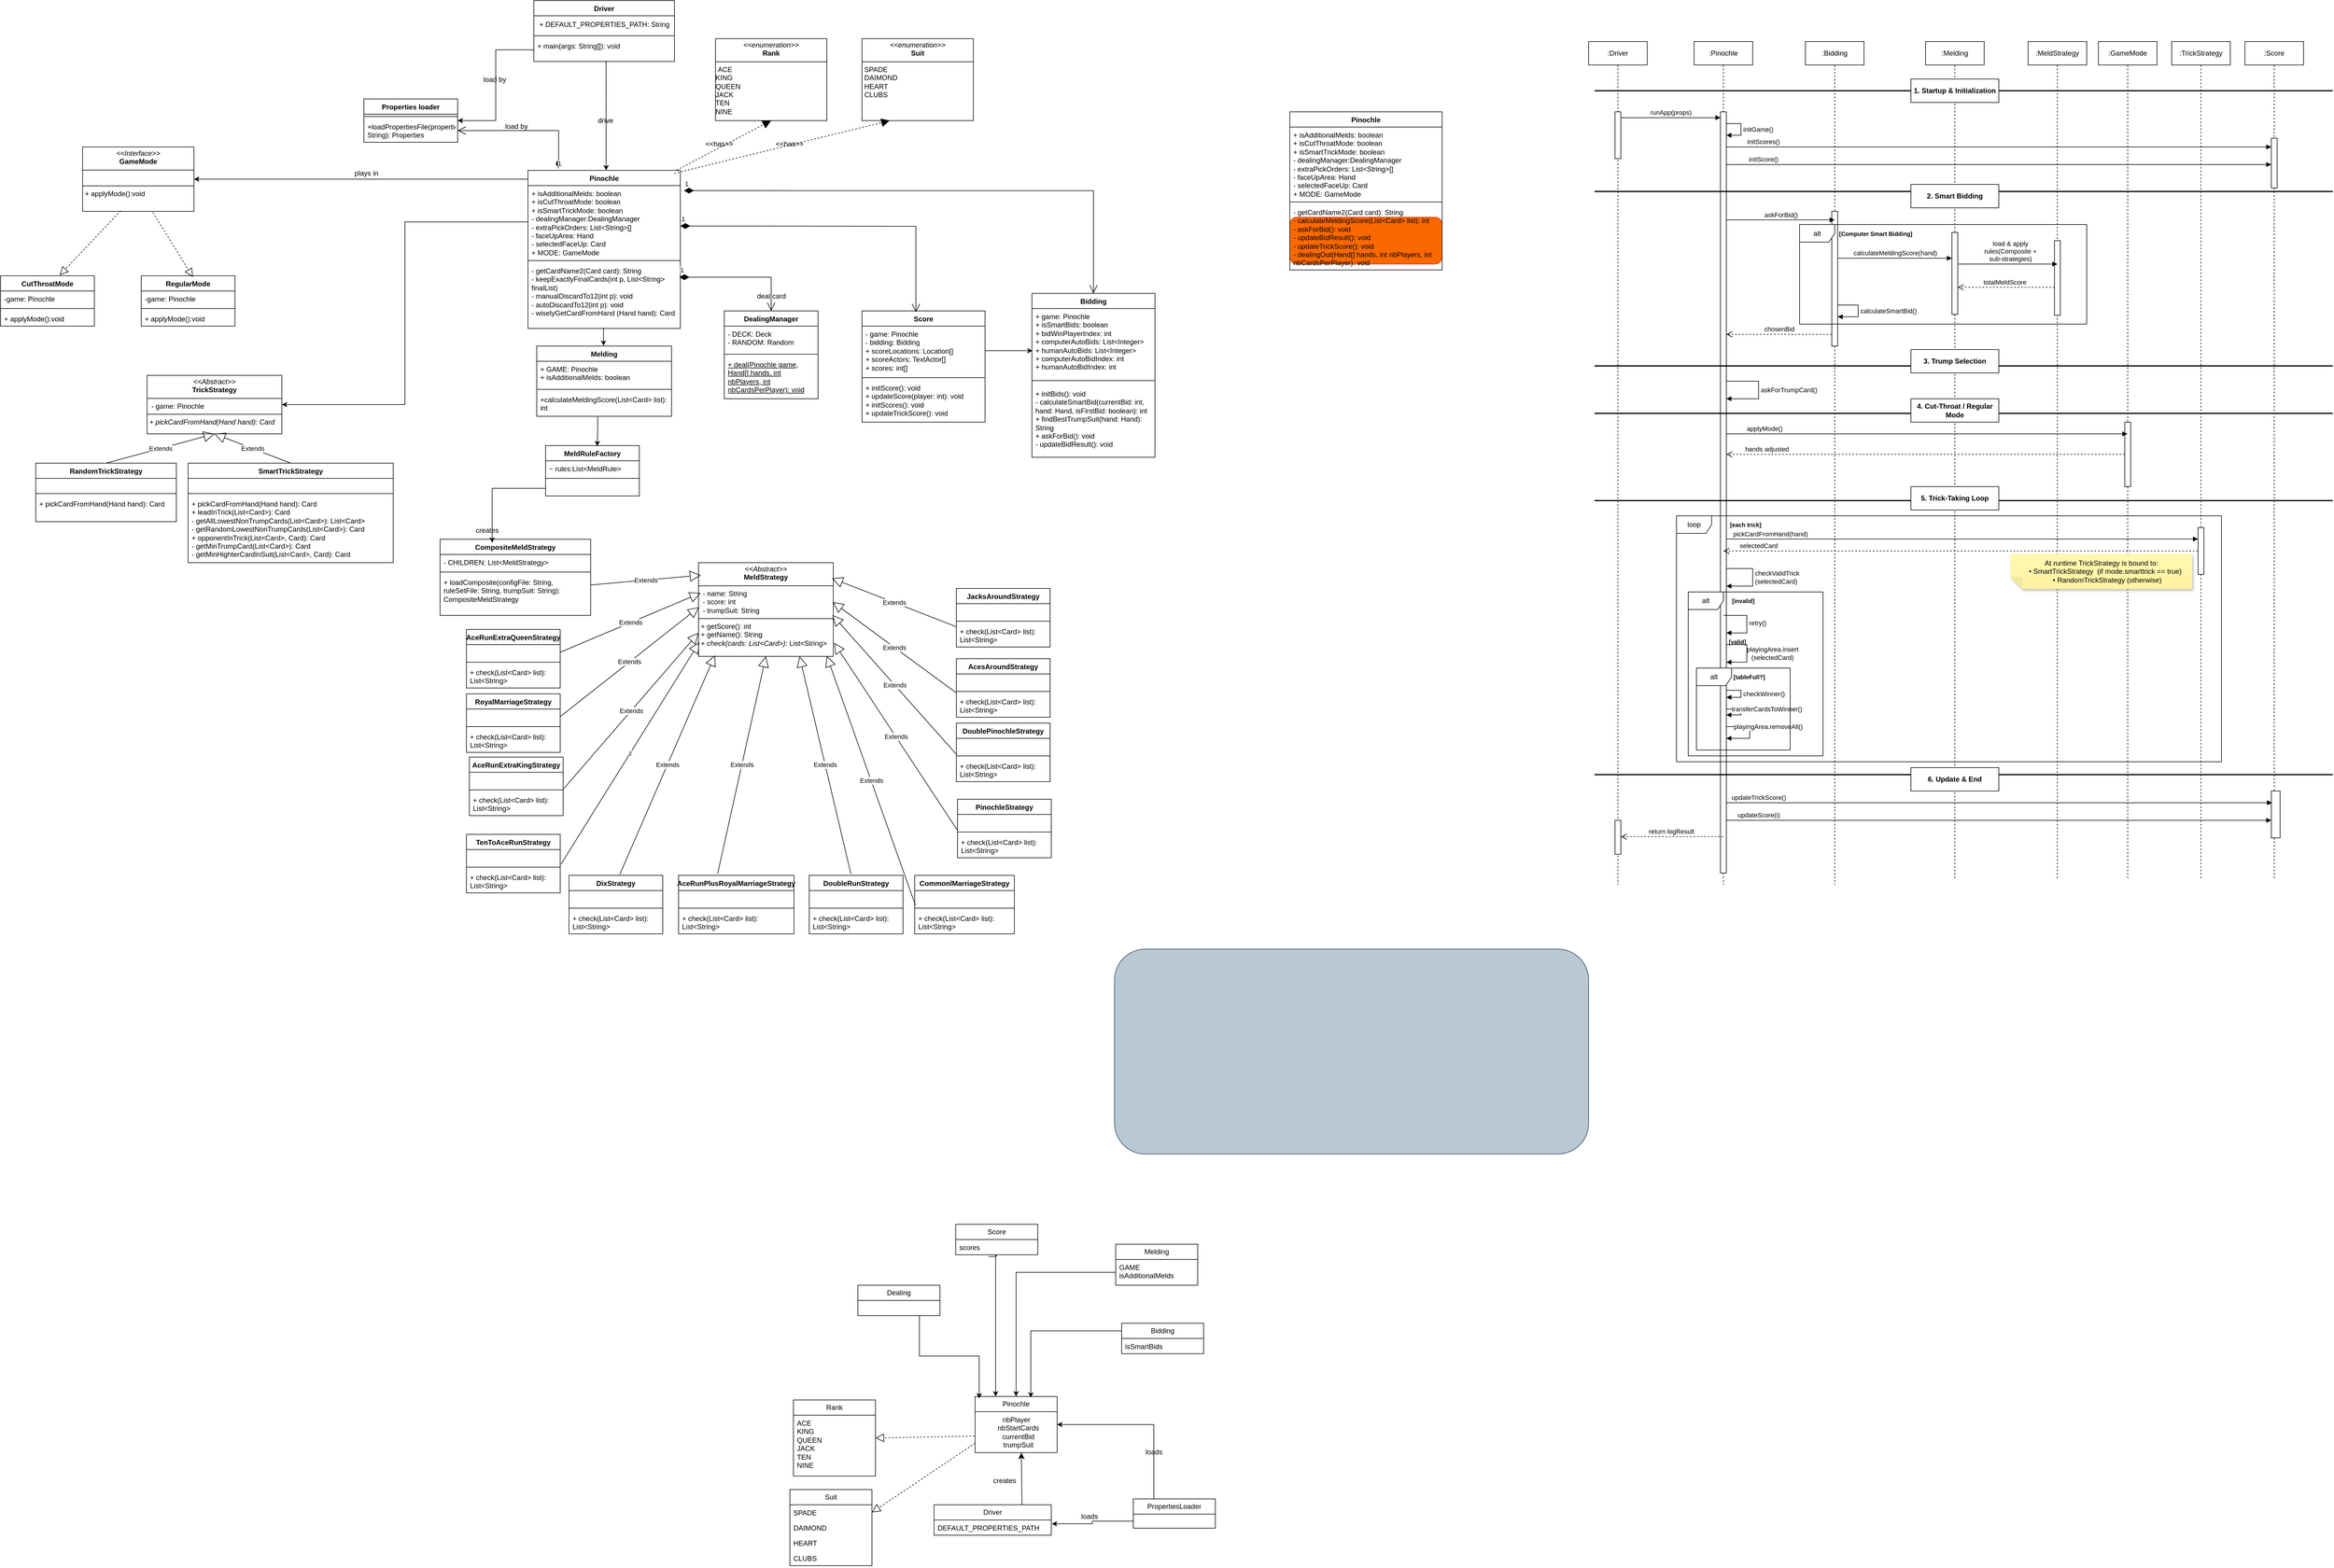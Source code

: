 <mxfile version="27.0.9">
  <diagram name="第 1 页" id="WjV254Gba9erAiQApaUT">
    <mxGraphModel dx="3520" dy="2344" grid="1" gridSize="10" guides="1" tooltips="1" connect="1" arrows="1" fold="1" page="1" pageScale="1" pageWidth="827" pageHeight="1169" math="0" shadow="0">
      <root>
        <mxCell id="0" />
        <mxCell id="1" parent="0" />
        <mxCell id="MSS7BSQ6lIXnNx8AF1ds-7" value="" style="rounded=1;whiteSpace=wrap;html=1;fillColor=#fa6800;strokeColor=#C73500;fontColor=#000000;shadow=0;" vertex="1" parent="1">
          <mxGeometry x="1340" y="-680" width="260" height="80" as="geometry" />
        </mxCell>
        <mxCell id="MSS7BSQ6lIXnNx8AF1ds-2" value="" style="rounded=1;whiteSpace=wrap;html=1;fillColor=#bac8d3;strokeColor=#23445d;fillStyle=auto;" vertex="1" parent="1">
          <mxGeometry x="1041" y="570" width="809" height="350" as="geometry" />
        </mxCell>
        <mxCell id="_2im_TiRUnLs0FbW13KI-25" value="" style="endArrow=block;dashed=1;endFill=1;endSize=12;html=1;rounded=0;exitX=0.935;exitY=0.019;exitDx=0;exitDy=0;exitPerimeter=0;entryX=0.5;entryY=1;entryDx=0;entryDy=0;" parent="1" source="BhqL6TJsvbym1Sud5tqn-32" target="_2im_TiRUnLs0FbW13KI-21" edge="1">
          <mxGeometry width="160" relative="1" as="geometry">
            <mxPoint x="440" y="-780" as="sourcePoint" />
            <mxPoint x="600" y="-780" as="targetPoint" />
          </mxGeometry>
        </mxCell>
        <mxCell id="3imu_aPTBYBItrWe76zo-1" value="Melding" style="swimlane;fontStyle=0;childLayout=stackLayout;horizontal=1;startSize=26;fillColor=none;horizontalStack=0;resizeParent=1;resizeParentMax=0;resizeLast=0;collapsible=1;marginBottom=0;whiteSpace=wrap;html=1;" parent="1" vertex="1">
          <mxGeometry x="1043" y="1074" width="140" height="70" as="geometry" />
        </mxCell>
        <mxCell id="3imu_aPTBYBItrWe76zo-4" value="&lt;div&gt;GAME&lt;/div&gt;&lt;div&gt;isAdditionalMelds&lt;/div&gt;" style="text;strokeColor=none;fillColor=none;align=left;verticalAlign=top;spacingLeft=4;spacingRight=4;overflow=hidden;rotatable=0;points=[[0,0.5],[1,0.5]];portConstraint=eastwest;whiteSpace=wrap;html=1;" parent="3imu_aPTBYBItrWe76zo-1" vertex="1">
          <mxGeometry y="26" width="140" height="44" as="geometry" />
        </mxCell>
        <mxCell id="PVs03nNFmgh6ihw6GwIS-17" value="Bidding" style="swimlane;fontStyle=0;childLayout=stackLayout;horizontal=1;startSize=26;fillColor=none;horizontalStack=0;resizeParent=1;resizeParentMax=0;resizeLast=0;collapsible=1;marginBottom=0;whiteSpace=wrap;html=1;" parent="1" vertex="1">
          <mxGeometry x="1053" y="1209" width="140" height="52" as="geometry" />
        </mxCell>
        <mxCell id="PVs03nNFmgh6ihw6GwIS-19" value="isSmartBids" style="text;strokeColor=none;fillColor=none;align=left;verticalAlign=top;spacingLeft=4;spacingRight=4;overflow=hidden;rotatable=0;points=[[0,0.5],[1,0.5]];portConstraint=eastwest;whiteSpace=wrap;html=1;" parent="PVs03nNFmgh6ihw6GwIS-17" vertex="1">
          <mxGeometry y="26" width="140" height="26" as="geometry" />
        </mxCell>
        <mxCell id="PVs03nNFmgh6ihw6GwIS-21" value="Score" style="swimlane;fontStyle=0;childLayout=stackLayout;horizontal=1;startSize=26;fillColor=none;horizontalStack=0;resizeParent=1;resizeParentMax=0;resizeLast=0;collapsible=1;marginBottom=0;whiteSpace=wrap;html=1;" parent="1" vertex="1">
          <mxGeometry x="770" y="1040" width="140" height="52" as="geometry" />
        </mxCell>
        <mxCell id="PVs03nNFmgh6ihw6GwIS-22" value="scores" style="text;strokeColor=none;fillColor=none;align=left;verticalAlign=top;spacingLeft=4;spacingRight=4;overflow=hidden;rotatable=0;points=[[0,0.5],[1,0.5]];portConstraint=eastwest;whiteSpace=wrap;html=1;" parent="PVs03nNFmgh6ihw6GwIS-21" vertex="1">
          <mxGeometry y="26" width="140" height="26" as="geometry" />
        </mxCell>
        <mxCell id="PVs03nNFmgh6ihw6GwIS-25" value="Dealing" style="swimlane;fontStyle=0;childLayout=stackLayout;horizontal=1;startSize=26;fillColor=none;horizontalStack=0;resizeParent=1;resizeParentMax=0;resizeLast=0;collapsible=1;marginBottom=0;whiteSpace=wrap;html=1;" parent="1" vertex="1">
          <mxGeometry x="603" y="1144" width="140" height="52" as="geometry" />
        </mxCell>
        <mxCell id="BhqL6TJsvbym1Sud5tqn-4" style="edgeStyle=orthogonalEdgeStyle;rounded=0;orthogonalLoop=1;jettySize=auto;html=1;exitX=0.25;exitY=0;exitDx=0;exitDy=0;entryX=1;entryY=0.5;entryDx=0;entryDy=0;" parent="1" source="PVs03nNFmgh6ihw6GwIS-33" edge="1">
          <mxGeometry relative="1" as="geometry" />
        </mxCell>
        <mxCell id="BhqL6TJsvbym1Sud5tqn-20" style="edgeStyle=orthogonalEdgeStyle;rounded=0;orthogonalLoop=1;jettySize=auto;html=1;exitX=0.25;exitY=0;exitDx=0;exitDy=0;entryX=1;entryY=0.5;entryDx=0;entryDy=0;" parent="1" source="PVs03nNFmgh6ihw6GwIS-33" target="PVs03nNFmgh6ihw6GwIS-45" edge="1">
          <mxGeometry relative="1" as="geometry" />
        </mxCell>
        <mxCell id="PVs03nNFmgh6ihw6GwIS-33" value="PropertiesLoader" style="swimlane;fontStyle=0;childLayout=stackLayout;horizontal=1;startSize=26;fillColor=none;horizontalStack=0;resizeParent=1;resizeParentMax=0;resizeLast=0;collapsible=1;marginBottom=0;whiteSpace=wrap;html=1;" parent="1" vertex="1">
          <mxGeometry x="1073" y="1509" width="140" height="50" as="geometry" />
        </mxCell>
        <mxCell id="PVs03nNFmgh6ihw6GwIS-34" value="&amp;nbsp;" style="text;strokeColor=none;fillColor=none;align=left;verticalAlign=top;spacingLeft=4;spacingRight=4;overflow=hidden;rotatable=0;points=[[0,0.5],[1,0.5]];portConstraint=eastwest;whiteSpace=wrap;html=1;" parent="PVs03nNFmgh6ihw6GwIS-33" vertex="1">
          <mxGeometry y="26" width="140" height="24" as="geometry" />
        </mxCell>
        <mxCell id="PVs03nNFmgh6ihw6GwIS-37" value="Rank" style="swimlane;fontStyle=0;childLayout=stackLayout;horizontal=1;startSize=26;fillColor=none;horizontalStack=0;resizeParent=1;resizeParentMax=0;resizeLast=0;collapsible=1;marginBottom=0;whiteSpace=wrap;html=1;" parent="1" vertex="1">
          <mxGeometry x="493" y="1340" width="140" height="130" as="geometry" />
        </mxCell>
        <mxCell id="PVs03nNFmgh6ihw6GwIS-38" value="ACE&lt;div&gt;KING&lt;br&gt;QUEEN&lt;br&gt;JACK&lt;br&gt;TEN&lt;br&gt;NINE&lt;/div&gt;" style="text;strokeColor=none;fillColor=none;align=left;verticalAlign=top;spacingLeft=4;spacingRight=4;overflow=hidden;rotatable=0;points=[[0,0.5],[1,0.5]];portConstraint=eastwest;whiteSpace=wrap;html=1;" parent="PVs03nNFmgh6ihw6GwIS-37" vertex="1">
          <mxGeometry y="26" width="140" height="104" as="geometry" />
        </mxCell>
        <mxCell id="PVs03nNFmgh6ihw6GwIS-41" value="Driver&lt;span style=&quot;color: rgba(0, 0, 0, 0); font-family: monospace; font-size: 0px; text-align: start; text-wrap-mode: nowrap;&quot;&gt;%3CmxGraphModel%3E%3Croot%3E%3CmxCell%20id%3D%220%22%2F%3E%3CmxCell%20id%3D%221%22%20parent%3D%220%22%2F%3E%3CmxCell%20id%3D%222%22%20value%3D%22Rank%22%20style%3D%22swimlane%3BfontStyle%3D0%3BchildLayout%3DstackLayout%3Bhorizontal%3D1%3BstartSize%3D26%3BfillColor%3Dnone%3BhorizontalStack%3D0%3BresizeParent%3D1%3BresizeParentMax%3D0%3BresizeLast%3D0%3Bcollapsible%3D1%3BmarginBottom%3D0%3BwhiteSpace%3Dwrap%3Bhtml%3D1%3B%22%20vertex%3D%221%22%20parent%3D%221%22%3E%3CmxGeometry%20x%3D%22640%22%20y%3D%22550%22%20width%3D%22140%22%20height%3D%22104%22%20as%3D%22geometry%22%2F%3E%3C%2FmxCell%3E%3CmxCell%20id%3D%223%22%20value%3D%22%2B%20field%3A%20type%22%20style%3D%22text%3BstrokeColor%3Dnone%3BfillColor%3Dnone%3Balign%3Dleft%3BverticalAlign%3Dtop%3BspacingLeft%3D4%3BspacingRight%3D4%3Boverflow%3Dhidden%3Brotatable%3D0%3Bpoints%3D%5B%5B0%2C0.5%5D%2C%5B1%2C0.5%5D%5D%3BportConstraint%3Deastwest%3BwhiteSpace%3Dwrap%3Bhtml%3D1%3B%22%20vertex%3D%221%22%20parent%3D%222%22%3E%3CmxGeometry%20y%3D%2226%22%20width%3D%22140%22%20height%3D%2226%22%20as%3D%22geometry%22%2F%3E%3C%2FmxCell%3E%3CmxCell%20id%3D%224%22%20value%3D%22%2B%20field%3A%20type%22%20style%3D%22text%3BstrokeColor%3Dnone%3BfillColor%3Dnone%3Balign%3Dleft%3BverticalAlign%3Dtop%3BspacingLeft%3D4%3BspacingRight%3D4%3Boverflow%3Dhidden%3Brotatable%3D0%3Bpoints%3D%5B%5B0%2C0.5%5D%2C%5B1%2C0.5%5D%5D%3BportConstraint%3Deastwest%3BwhiteSpace%3Dwrap%3Bhtml%3D1%3B%22%20vertex%3D%221%22%20parent%3D%222%22%3E%3CmxGeometry%20y%3D%2252%22%20width%3D%22140%22%20height%3D%2226%22%20as%3D%22geometry%22%2F%3E%3C%2FmxCell%3E%3CmxCell%20id%3D%225%22%20value%3D%22%2B%20field%3A%20type%22%20style%3D%22text%3BstrokeColor%3Dnone%3BfillColor%3Dnone%3Balign%3Dleft%3BverticalAlign%3Dtop%3BspacingLeft%3D4%3BspacingRight%3D4%3Boverflow%3Dhidden%3Brotatable%3D0%3Bpoints%3D%5B%5B0%2C0.5%5D%2C%5B1%2C0.5%5D%5D%3BportConstraint%3Deastwest%3BwhiteSpace%3Dwrap%3Bhtml%3D1%3B%22%20vertex%3D%221%22%20parent%3D%222%22%3E%3CmxGeometry%20y%3D%2278%22%20width%3D%22140%22%20height%3D%2226%22%20as%3D%22geometry%22%2F%3E%3C%2FmxCell%3E%3C%2Froot%3E%3C%2FmxGraphModel%3E&lt;/span&gt;" style="swimlane;fontStyle=0;childLayout=stackLayout;horizontal=1;startSize=26;fillColor=none;horizontalStack=0;resizeParent=1;resizeParentMax=0;resizeLast=0;collapsible=1;marginBottom=0;whiteSpace=wrap;html=1;" parent="1" vertex="1">
          <mxGeometry x="733" y="1519" width="200" height="52" as="geometry" />
        </mxCell>
        <mxCell id="PVs03nNFmgh6ihw6GwIS-42" value="DEFAULT_PROPERTIES_PATH" style="text;strokeColor=none;fillColor=none;align=left;verticalAlign=top;spacingLeft=4;spacingRight=4;overflow=hidden;rotatable=0;points=[[0,0.5],[1,0.5]];portConstraint=eastwest;whiteSpace=wrap;html=1;" parent="PVs03nNFmgh6ihw6GwIS-41" vertex="1">
          <mxGeometry y="26" width="200" height="26" as="geometry" />
        </mxCell>
        <mxCell id="PVs03nNFmgh6ihw6GwIS-45" value="Pinochle" style="swimlane;fontStyle=0;childLayout=stackLayout;horizontal=1;startSize=26;fillColor=none;horizontalStack=0;resizeParent=1;resizeParentMax=0;resizeLast=0;collapsible=1;marginBottom=0;whiteSpace=wrap;html=1;" parent="1" vertex="1">
          <mxGeometry x="803" y="1334" width="140" height="96" as="geometry" />
        </mxCell>
        <mxCell id="BhqL6TJsvbym1Sud5tqn-22" value="&lt;div&gt;nbPlayer&lt;/div&gt;&lt;div&gt;&amp;nbsp; nbStartCards&lt;/div&gt;&lt;div&gt;&amp;nbsp; currentBid&lt;/div&gt;&lt;div&gt;&amp;nbsp; trumpSuit&lt;/div&gt;" style="text;html=1;align=center;verticalAlign=middle;resizable=0;points=[];autosize=1;strokeColor=none;fillColor=none;" parent="PVs03nNFmgh6ihw6GwIS-45" vertex="1">
          <mxGeometry y="26" width="140" height="70" as="geometry" />
        </mxCell>
        <mxCell id="BhqL6TJsvbym1Sud5tqn-3" value="creates" style="text;html=1;align=center;verticalAlign=middle;resizable=0;points=[];autosize=1;strokeColor=none;fillColor=none;" parent="1" vertex="1">
          <mxGeometry x="823" y="1463" width="60" height="30" as="geometry" />
        </mxCell>
        <mxCell id="BhqL6TJsvbym1Sud5tqn-8" value="loads" style="text;html=1;align=center;verticalAlign=middle;resizable=0;points=[];autosize=1;strokeColor=none;fillColor=none;" parent="1" vertex="1">
          <mxGeometry x="973" y="1524" width="50" height="30" as="geometry" />
        </mxCell>
        <mxCell id="BhqL6TJsvbym1Sud5tqn-9" style="edgeStyle=orthogonalEdgeStyle;rounded=0;orthogonalLoop=1;jettySize=auto;html=1;exitX=0;exitY=0.25;exitDx=0;exitDy=0;entryX=0.679;entryY=0.02;entryDx=0;entryDy=0;entryPerimeter=0;" parent="1" source="PVs03nNFmgh6ihw6GwIS-17" target="PVs03nNFmgh6ihw6GwIS-45" edge="1">
          <mxGeometry relative="1" as="geometry" />
        </mxCell>
        <mxCell id="BhqL6TJsvbym1Sud5tqn-11" style="edgeStyle=orthogonalEdgeStyle;rounded=0;orthogonalLoop=1;jettySize=auto;html=1;exitX=0;exitY=0.5;exitDx=0;exitDy=0;entryX=0.5;entryY=0;entryDx=0;entryDy=0;" parent="1" source="3imu_aPTBYBItrWe76zo-4" target="PVs03nNFmgh6ihw6GwIS-45" edge="1">
          <mxGeometry relative="1" as="geometry" />
        </mxCell>
        <mxCell id="BhqL6TJsvbym1Sud5tqn-13" style="edgeStyle=orthogonalEdgeStyle;rounded=0;orthogonalLoop=1;jettySize=auto;html=1;entryX=0.25;entryY=0;entryDx=0;entryDy=0;exitX=0.402;exitY=1.113;exitDx=0;exitDy=0;exitPerimeter=0;" parent="1" source="PVs03nNFmgh6ihw6GwIS-22" target="PVs03nNFmgh6ihw6GwIS-45" edge="1">
          <mxGeometry relative="1" as="geometry">
            <Array as="points">
              <mxPoint x="839" y="1092" />
              <mxPoint x="838" y="1092" />
            </Array>
            <mxPoint x="860" y="1092" as="sourcePoint" />
          </mxGeometry>
        </mxCell>
        <mxCell id="BhqL6TJsvbym1Sud5tqn-14" style="edgeStyle=orthogonalEdgeStyle;rounded=0;orthogonalLoop=1;jettySize=auto;html=1;exitX=0.75;exitY=1;exitDx=0;exitDy=0;entryX=0.05;entryY=0.035;entryDx=0;entryDy=0;entryPerimeter=0;" parent="1" source="PVs03nNFmgh6ihw6GwIS-25" target="PVs03nNFmgh6ihw6GwIS-45" edge="1">
          <mxGeometry relative="1" as="geometry" />
        </mxCell>
        <mxCell id="BhqL6TJsvbym1Sud5tqn-19" style="edgeStyle=orthogonalEdgeStyle;rounded=0;orthogonalLoop=1;jettySize=auto;html=1;exitX=0;exitY=0.5;exitDx=0;exitDy=0;entryX=1.005;entryY=0.25;entryDx=0;entryDy=0;entryPerimeter=0;" parent="1" source="PVs03nNFmgh6ihw6GwIS-34" target="PVs03nNFmgh6ihw6GwIS-42" edge="1">
          <mxGeometry relative="1" as="geometry" />
        </mxCell>
        <mxCell id="BhqL6TJsvbym1Sud5tqn-6" value="loads" style="text;html=1;align=center;verticalAlign=middle;resizable=0;points=[];autosize=1;strokeColor=none;fillColor=none;" parent="1" vertex="1">
          <mxGeometry x="1083" y="1414" width="50" height="30" as="geometry" />
        </mxCell>
        <mxCell id="BhqL6TJsvbym1Sud5tqn-24" value="" style="endArrow=block;dashed=1;endFill=0;endSize=12;html=1;rounded=0;entryX=1;entryY=0.5;entryDx=0;entryDy=0;exitX=-0.006;exitY=0.595;exitDx=0;exitDy=0;exitPerimeter=0;" parent="1" source="BhqL6TJsvbym1Sud5tqn-22" edge="1">
          <mxGeometry width="160" relative="1" as="geometry">
            <mxPoint x="823" y="1504" as="sourcePoint" />
            <mxPoint x="633" y="1405" as="targetPoint" />
          </mxGeometry>
        </mxCell>
        <mxCell id="BhqL6TJsvbym1Sud5tqn-25" value="Suit" style="swimlane;fontStyle=0;childLayout=stackLayout;horizontal=1;startSize=26;fillColor=none;horizontalStack=0;resizeParent=1;resizeParentMax=0;resizeLast=0;collapsible=1;marginBottom=0;whiteSpace=wrap;html=1;" parent="1" vertex="1">
          <mxGeometry x="487" y="1493" width="140" height="130" as="geometry" />
        </mxCell>
        <mxCell id="BhqL6TJsvbym1Sud5tqn-26" value="SPADE" style="text;strokeColor=none;fillColor=none;align=left;verticalAlign=top;spacingLeft=4;spacingRight=4;overflow=hidden;rotatable=0;points=[[0,0.5],[1,0.5]];portConstraint=eastwest;whiteSpace=wrap;html=1;" parent="BhqL6TJsvbym1Sud5tqn-25" vertex="1">
          <mxGeometry y="26" width="140" height="26" as="geometry" />
        </mxCell>
        <mxCell id="BhqL6TJsvbym1Sud5tqn-27" value="DAIMOND" style="text;strokeColor=none;fillColor=none;align=left;verticalAlign=top;spacingLeft=4;spacingRight=4;overflow=hidden;rotatable=0;points=[[0,0.5],[1,0.5]];portConstraint=eastwest;whiteSpace=wrap;html=1;" parent="BhqL6TJsvbym1Sud5tqn-25" vertex="1">
          <mxGeometry y="52" width="140" height="26" as="geometry" />
        </mxCell>
        <mxCell id="BhqL6TJsvbym1Sud5tqn-28" value="HEART" style="text;strokeColor=none;fillColor=none;align=left;verticalAlign=top;spacingLeft=4;spacingRight=4;overflow=hidden;rotatable=0;points=[[0,0.5],[1,0.5]];portConstraint=eastwest;whiteSpace=wrap;html=1;" parent="BhqL6TJsvbym1Sud5tqn-25" vertex="1">
          <mxGeometry y="78" width="140" height="26" as="geometry" />
        </mxCell>
        <mxCell id="BhqL6TJsvbym1Sud5tqn-31" value="CLUBS" style="text;strokeColor=none;fillColor=none;align=left;verticalAlign=top;spacingLeft=4;spacingRight=4;overflow=hidden;rotatable=0;points=[[0,0.5],[1,0.5]];portConstraint=eastwest;whiteSpace=wrap;html=1;" parent="BhqL6TJsvbym1Sud5tqn-25" vertex="1">
          <mxGeometry y="104" width="140" height="26" as="geometry" />
        </mxCell>
        <mxCell id="BhqL6TJsvbym1Sud5tqn-29" value="" style="endArrow=block;dashed=1;endFill=0;endSize=12;html=1;rounded=0;entryX=1;entryY=0.5;entryDx=0;entryDy=0;exitX=0;exitY=0.771;exitDx=0;exitDy=0;exitPerimeter=0;" parent="1" source="BhqL6TJsvbym1Sud5tqn-22" target="BhqL6TJsvbym1Sud5tqn-26" edge="1">
          <mxGeometry width="160" relative="1" as="geometry">
            <mxPoint x="683" y="1484" as="sourcePoint" />
            <mxPoint x="514" y="1487" as="targetPoint" />
          </mxGeometry>
        </mxCell>
        <mxCell id="BhqL6TJsvbym1Sud5tqn-32" value="Pinochle" style="swimlane;fontStyle=1;align=center;verticalAlign=top;childLayout=stackLayout;horizontal=1;startSize=26;horizontalStack=0;resizeParent=1;resizeParentMax=0;resizeLast=0;collapsible=1;marginBottom=0;whiteSpace=wrap;html=1;" parent="1" vertex="1">
          <mxGeometry x="40" y="-760" width="260" height="270" as="geometry" />
        </mxCell>
        <mxCell id="BhqL6TJsvbym1Sud5tqn-33" value="&lt;div&gt;+ isAdditionalMelds:&amp;nbsp;&lt;span style=&quot;background-color: transparent;&quot;&gt;boolean&lt;/span&gt;&lt;span style=&quot;background-color: transparent;&quot;&gt;&amp;nbsp;&lt;/span&gt;&lt;/div&gt;&lt;div&gt;+ isCutThroatMode:&amp;nbsp;&lt;span style=&quot;background-color: transparent;&quot;&gt;boolean&lt;/span&gt;&lt;/div&gt;&lt;div&gt;&lt;span style=&quot;background-color: transparent; color: light-dark(rgb(0, 0, 0), rgb(255, 255, 255));&quot;&gt;+ isSmartTrickMode: boolean&lt;/span&gt;&lt;/div&gt;&lt;div&gt;&lt;span style=&quot;background-color: transparent; color: light-dark(rgb(0, 0, 0), rgb(255, 255, 255));&quot;&gt;- dealingManager:&lt;/span&gt;&lt;span style=&quot;background-color: transparent; color: light-dark(rgb(0, 0, 0), rgb(255, 255, 255));&quot;&gt;DealingManager&lt;/span&gt;&lt;span style=&quot;background-color: transparent; color: light-dark(rgb(0, 0, 0), rgb(255, 255, 255));&quot;&gt;&amp;nbsp;&lt;/span&gt;&lt;/div&gt;&lt;div&gt;- extraPickOrders:&amp;nbsp;&lt;span style=&quot;background-color: transparent;&quot;&gt;List&amp;lt;String&amp;gt;[]&lt;/span&gt;&lt;/div&gt;&lt;div&gt;- faceUpArea:&amp;nbsp;&lt;span style=&quot;background-color: transparent;&quot;&gt;Hand&lt;/span&gt;&lt;span style=&quot;background-color: transparent;&quot;&gt;&amp;nbsp;&lt;/span&gt;&lt;/div&gt;&lt;div&gt;- selectedFaceUp:&amp;nbsp;&lt;span style=&quot;background-color: transparent;&quot;&gt;Card&lt;/span&gt;&lt;/div&gt;&lt;div&gt;&lt;span style=&quot;background-color: transparent;&quot;&gt;+ MODE: GameMode&amp;nbsp;&lt;/span&gt;&lt;/div&gt;" style="text;strokeColor=none;fillColor=none;align=left;verticalAlign=top;spacingLeft=4;spacingRight=4;overflow=hidden;rotatable=0;points=[[0,0.5],[1,0.5]];portConstraint=eastwest;whiteSpace=wrap;html=1;" parent="BhqL6TJsvbym1Sud5tqn-32" vertex="1">
          <mxGeometry y="26" width="260" height="124" as="geometry" />
        </mxCell>
        <mxCell id="BhqL6TJsvbym1Sud5tqn-34" value="" style="line;strokeWidth=1;fillColor=none;align=left;verticalAlign=middle;spacingTop=-1;spacingLeft=3;spacingRight=3;rotatable=0;labelPosition=right;points=[];portConstraint=eastwest;strokeColor=inherit;" parent="BhqL6TJsvbym1Sud5tqn-32" vertex="1">
          <mxGeometry y="150" width="260" height="8" as="geometry" />
        </mxCell>
        <mxCell id="BhqL6TJsvbym1Sud5tqn-35" value="- getCardName2(Card card): String&lt;div&gt;-&amp;nbsp;keepExactlyFinalCards(int p, List&amp;lt;String&amp;gt; finalList)&lt;/div&gt;&lt;div&gt;&lt;span style=&quot;background-color: transparent;&quot;&gt;- manualDiscardTo12(int p): void&lt;/span&gt;&lt;/div&gt;&lt;div&gt;- autoDiscardTo12(int p): void&lt;span style=&quot;background-color: transparent;&quot;&gt;&lt;br&gt;&lt;/span&gt;&lt;/div&gt;&lt;div&gt;-&amp;nbsp;wiselyGetCardFromHand (Hand hand): Card&lt;/div&gt;" style="text;strokeColor=none;fillColor=none;align=left;verticalAlign=top;spacingLeft=4;spacingRight=4;overflow=hidden;rotatable=0;points=[[0,0.5],[1,0.5]];portConstraint=eastwest;whiteSpace=wrap;html=1;" parent="BhqL6TJsvbym1Sud5tqn-32" vertex="1">
          <mxGeometry y="158" width="260" height="112" as="geometry" />
        </mxCell>
        <mxCell id="np-zeA1R36s1c7RjP37b-1" value="" style="endArrow=classic;html=1;rounded=0;fontSize=12;startSize=8;endSize=8;curved=1;exitX=0.75;exitY=0;exitDx=0;exitDy=0;entryX=0.564;entryY=1.003;entryDx=0;entryDy=0;entryPerimeter=0;" parent="1" source="PVs03nNFmgh6ihw6GwIS-41" target="BhqL6TJsvbym1Sud5tqn-22" edge="1">
          <mxGeometry width="50" height="50" relative="1" as="geometry">
            <mxPoint x="803" y="1454" as="sourcePoint" />
            <mxPoint x="853" y="1404" as="targetPoint" />
          </mxGeometry>
        </mxCell>
        <mxCell id="BhqL6TJsvbym1Sud5tqn-36" value="Bidding" style="swimlane;fontStyle=1;align=center;verticalAlign=top;childLayout=stackLayout;horizontal=1;startSize=26;horizontalStack=0;resizeParent=1;resizeParentMax=0;resizeLast=0;collapsible=1;marginBottom=0;whiteSpace=wrap;html=1;" parent="1" vertex="1">
          <mxGeometry x="900" y="-550" width="210" height="280" as="geometry" />
        </mxCell>
        <mxCell id="BhqL6TJsvbym1Sud5tqn-37" value="&lt;div&gt;+ game: Pinochle&lt;/div&gt;&lt;div&gt;+ isSmartBids: boolean&lt;/div&gt;&lt;div&gt;&lt;div&gt;+ bidWinPlayerIndex: int&lt;/div&gt;&lt;div&gt;+ computerAutoBids: List&amp;lt;Integer&amp;gt;&lt;/div&gt;&lt;div&gt;+ humanAutoBids: List&amp;lt;Integer&amp;gt;&lt;/div&gt;&lt;div&gt;+ computerAutoBidIndex: int&lt;/div&gt;&lt;div&gt;+ humanAutoBidIndex: int&lt;/div&gt;&lt;/div&gt;" style="text;strokeColor=none;fillColor=none;align=left;verticalAlign=top;spacingLeft=4;spacingRight=4;overflow=hidden;rotatable=0;points=[[0,0.5],[1,0.5]];portConstraint=eastwest;whiteSpace=wrap;html=1;" parent="BhqL6TJsvbym1Sud5tqn-36" vertex="1">
          <mxGeometry y="26" width="210" height="114" as="geometry" />
        </mxCell>
        <mxCell id="BhqL6TJsvbym1Sud5tqn-38" value="" style="line;strokeWidth=1;fillColor=none;align=left;verticalAlign=middle;spacingTop=-1;spacingLeft=3;spacingRight=3;rotatable=0;labelPosition=right;points=[];portConstraint=eastwest;strokeColor=inherit;" parent="BhqL6TJsvbym1Sud5tqn-36" vertex="1">
          <mxGeometry y="140" width="210" height="18" as="geometry" />
        </mxCell>
        <mxCell id="BhqL6TJsvbym1Sud5tqn-39" value="+ initBids(): void&lt;div&gt;&lt;div&gt;- calculateSmartBid(currentBid: int, hand: Hand, isFirstBid: boolean): int&lt;/div&gt;&lt;div&gt;+ findBestTrumpSuit(hand: Hand): String&lt;/div&gt;&lt;div&gt;+ askForBid(): void&lt;/div&gt;&lt;div&gt;- updateBidResult(): void&lt;/div&gt;&lt;/div&gt;" style="text;strokeColor=none;fillColor=none;align=left;verticalAlign=top;spacingLeft=4;spacingRight=4;overflow=hidden;rotatable=0;points=[[0,0.5],[1,0.5]];portConstraint=eastwest;whiteSpace=wrap;html=1;" parent="BhqL6TJsvbym1Sud5tqn-36" vertex="1">
          <mxGeometry y="158" width="210" height="122" as="geometry" />
        </mxCell>
        <mxCell id="BhqL6TJsvbym1Sud5tqn-40" value="DealingManager" style="swimlane;fontStyle=1;align=center;verticalAlign=top;childLayout=stackLayout;horizontal=1;startSize=26;horizontalStack=0;resizeParent=1;resizeParentMax=0;resizeLast=0;collapsible=1;marginBottom=0;whiteSpace=wrap;html=1;" parent="1" vertex="1">
          <mxGeometry x="375" y="-520" width="160" height="150" as="geometry" />
        </mxCell>
        <mxCell id="BhqL6TJsvbym1Sud5tqn-41" value="&lt;div&gt;- DECK:&amp;nbsp;&lt;span style=&quot;background-color: transparent;&quot;&gt;Deck&lt;/span&gt;&lt;/div&gt;&lt;div&gt;- RANDOM:&amp;nbsp;&lt;span style=&quot;background-color: transparent;&quot;&gt;Random&lt;/span&gt;&lt;/div&gt;" style="text;strokeColor=none;fillColor=none;align=left;verticalAlign=top;spacingLeft=4;spacingRight=4;overflow=hidden;rotatable=0;points=[[0,0.5],[1,0.5]];portConstraint=eastwest;whiteSpace=wrap;html=1;" parent="BhqL6TJsvbym1Sud5tqn-40" vertex="1">
          <mxGeometry y="26" width="160" height="44" as="geometry" />
        </mxCell>
        <mxCell id="BhqL6TJsvbym1Sud5tqn-42" value="" style="line;strokeWidth=1;fillColor=none;align=left;verticalAlign=middle;spacingTop=-1;spacingLeft=3;spacingRight=3;rotatable=0;labelPosition=right;points=[];portConstraint=eastwest;strokeColor=inherit;" parent="BhqL6TJsvbym1Sud5tqn-40" vertex="1">
          <mxGeometry y="70" width="160" height="8" as="geometry" />
        </mxCell>
        <mxCell id="BhqL6TJsvbym1Sud5tqn-43" value="&lt;u&gt;+ deal(Pinochle game, Hand[] hands, int nbPlayers, int nbCardsPerPlayer): void&lt;/u&gt;" style="text;strokeColor=none;fillColor=none;align=left;verticalAlign=top;spacingLeft=4;spacingRight=4;overflow=hidden;rotatable=0;points=[[0,0.5],[1,0.5]];portConstraint=eastwest;whiteSpace=wrap;html=1;" parent="BhqL6TJsvbym1Sud5tqn-40" vertex="1">
          <mxGeometry y="78" width="160" height="72" as="geometry" />
        </mxCell>
        <mxCell id="BhqL6TJsvbym1Sud5tqn-44" value="Properties loader" style="swimlane;fontStyle=1;align=center;verticalAlign=top;childLayout=stackLayout;horizontal=1;startSize=26;horizontalStack=0;resizeParent=1;resizeParentMax=0;resizeLast=0;collapsible=1;marginBottom=0;whiteSpace=wrap;html=1;" parent="1" vertex="1">
          <mxGeometry x="-240" y="-882" width="160" height="74" as="geometry" />
        </mxCell>
        <mxCell id="BhqL6TJsvbym1Sud5tqn-46" value="" style="line;strokeWidth=1;fillColor=none;align=left;verticalAlign=middle;spacingTop=-1;spacingLeft=3;spacingRight=3;rotatable=0;labelPosition=right;points=[];portConstraint=eastwest;strokeColor=inherit;" parent="BhqL6TJsvbym1Sud5tqn-44" vertex="1">
          <mxGeometry y="26" width="160" height="8" as="geometry" />
        </mxCell>
        <mxCell id="BhqL6TJsvbym1Sud5tqn-47" value="+loadPropertiesFile(propertiesFile: String): Properties" style="text;strokeColor=none;fillColor=none;align=left;verticalAlign=top;spacingLeft=4;spacingRight=4;overflow=hidden;rotatable=0;points=[[0,0.5],[1,0.5]];portConstraint=eastwest;whiteSpace=wrap;html=1;" parent="BhqL6TJsvbym1Sud5tqn-44" vertex="1">
          <mxGeometry y="34" width="160" height="40" as="geometry" />
        </mxCell>
        <mxCell id="x92v3iOuJwI2HgdK_1tL-1" value="Score" style="swimlane;fontStyle=1;align=center;verticalAlign=top;childLayout=stackLayout;horizontal=1;startSize=26;horizontalStack=0;resizeParent=1;resizeParentMax=0;resizeLast=0;collapsible=1;marginBottom=0;whiteSpace=wrap;html=1;" parent="1" vertex="1">
          <mxGeometry x="610" y="-520" width="210" height="190" as="geometry" />
        </mxCell>
        <mxCell id="x92v3iOuJwI2HgdK_1tL-2" value="&lt;div&gt;- game: Pinochle&lt;/div&gt;&lt;div&gt;- bidding: Bidding&lt;/div&gt;&lt;div&gt;+ scoreLocations: Location[]&lt;/div&gt;&lt;div&gt;+ scoreActors: TextActor[]&lt;/div&gt;&lt;div&gt;+ scores: int[]&lt;/div&gt;" style="text;strokeColor=none;fillColor=none;align=left;verticalAlign=top;spacingLeft=4;spacingRight=4;overflow=hidden;rotatable=0;points=[[0,0.5],[1,0.5]];portConstraint=eastwest;whiteSpace=wrap;html=1;" parent="x92v3iOuJwI2HgdK_1tL-1" vertex="1">
          <mxGeometry y="26" width="210" height="84" as="geometry" />
        </mxCell>
        <mxCell id="x92v3iOuJwI2HgdK_1tL-3" value="" style="line;strokeWidth=1;fillColor=none;align=left;verticalAlign=middle;spacingTop=-1;spacingLeft=3;spacingRight=3;rotatable=0;labelPosition=right;points=[];portConstraint=eastwest;strokeColor=inherit;" parent="x92v3iOuJwI2HgdK_1tL-1" vertex="1">
          <mxGeometry y="110" width="210" height="8" as="geometry" />
        </mxCell>
        <mxCell id="x92v3iOuJwI2HgdK_1tL-4" value="&lt;div&gt;+ initScore(): void&lt;/div&gt;&lt;div&gt;+ updateScore(player: int): void&lt;/div&gt;&lt;div&gt;+ initScores(): void&lt;/div&gt;&lt;div&gt;+ updateTrickScore(): void&lt;/div&gt;" style="text;strokeColor=none;fillColor=none;align=left;verticalAlign=top;spacingLeft=4;spacingRight=4;overflow=hidden;rotatable=0;points=[[0,0.5],[1,0.5]];portConstraint=eastwest;whiteSpace=wrap;html=1;" parent="x92v3iOuJwI2HgdK_1tL-1" vertex="1">
          <mxGeometry y="118" width="210" height="72" as="geometry" />
        </mxCell>
        <mxCell id="BhqL6TJsvbym1Sud5tqn-48" value="Melding" style="swimlane;fontStyle=1;align=center;verticalAlign=top;childLayout=stackLayout;horizontal=1;startSize=26;horizontalStack=0;resizeParent=1;resizeParentMax=0;resizeLast=0;collapsible=1;marginBottom=0;whiteSpace=wrap;html=1;" parent="1" vertex="1">
          <mxGeometry x="55" y="-460" width="230" height="120" as="geometry" />
        </mxCell>
        <mxCell id="BhqL6TJsvbym1Sud5tqn-49" value="+ GAME: Pinochle&lt;div&gt;+&amp;nbsp;isAdditionalMelds: boolean&lt;/div&gt;" style="text;strokeColor=none;fillColor=none;align=left;verticalAlign=top;spacingLeft=4;spacingRight=4;overflow=hidden;rotatable=0;points=[[0,0.5],[1,0.5]];portConstraint=eastwest;whiteSpace=wrap;html=1;" parent="BhqL6TJsvbym1Sud5tqn-48" vertex="1">
          <mxGeometry y="26" width="230" height="44" as="geometry" />
        </mxCell>
        <mxCell id="BhqL6TJsvbym1Sud5tqn-50" value="" style="line;strokeWidth=1;fillColor=none;align=left;verticalAlign=middle;spacingTop=-1;spacingLeft=3;spacingRight=3;rotatable=0;labelPosition=right;points=[];portConstraint=eastwest;strokeColor=inherit;" parent="BhqL6TJsvbym1Sud5tqn-48" vertex="1">
          <mxGeometry y="70" width="230" height="8" as="geometry" />
        </mxCell>
        <mxCell id="BhqL6TJsvbym1Sud5tqn-51" value="+calculateMeldingScore(List&amp;lt;Card&amp;gt; list): int" style="text;strokeColor=none;fillColor=none;align=left;verticalAlign=top;spacingLeft=4;spacingRight=4;overflow=hidden;rotatable=0;points=[[0,0.5],[1,0.5]];portConstraint=eastwest;whiteSpace=wrap;html=1;" parent="BhqL6TJsvbym1Sud5tqn-48" vertex="1">
          <mxGeometry y="78" width="230" height="42" as="geometry" />
        </mxCell>
        <mxCell id="x92v3iOuJwI2HgdK_1tL-5" value="Driver" style="swimlane;fontStyle=1;align=center;verticalAlign=top;childLayout=stackLayout;horizontal=1;startSize=26;horizontalStack=0;resizeParent=1;resizeParentMax=0;resizeLast=0;collapsible=1;marginBottom=0;whiteSpace=wrap;html=1;" parent="1" vertex="1">
          <mxGeometry x="50" y="-1050" width="240" height="104" as="geometry" />
        </mxCell>
        <mxCell id="x92v3iOuJwI2HgdK_1tL-8" value="+ DEFAULT_PROPERTIES_PATH: String" style="text;html=1;align=center;verticalAlign=middle;resizable=0;points=[];autosize=1;strokeColor=none;fillColor=none;" parent="x92v3iOuJwI2HgdK_1tL-5" vertex="1">
          <mxGeometry y="26" width="240" height="30" as="geometry" />
        </mxCell>
        <mxCell id="x92v3iOuJwI2HgdK_1tL-6" value="" style="line;strokeWidth=1;fillColor=none;align=left;verticalAlign=middle;spacingTop=-1;spacingLeft=3;spacingRight=3;rotatable=0;labelPosition=right;points=[];portConstraint=eastwest;strokeColor=inherit;" parent="x92v3iOuJwI2HgdK_1tL-5" vertex="1">
          <mxGeometry y="56" width="240" height="8" as="geometry" />
        </mxCell>
        <mxCell id="x92v3iOuJwI2HgdK_1tL-7" value="+ main(args: String[]): void" style="text;strokeColor=none;fillColor=none;align=left;verticalAlign=top;spacingLeft=4;spacingRight=4;overflow=hidden;rotatable=0;points=[[0,0.5],[1,0.5]];portConstraint=eastwest;whiteSpace=wrap;html=1;" parent="x92v3iOuJwI2HgdK_1tL-5" vertex="1">
          <mxGeometry y="64" width="240" height="40" as="geometry" />
        </mxCell>
        <mxCell id="x92v3iOuJwI2HgdK_1tL-9" value="MeldRuleFactory" style="swimlane;fontStyle=1;align=center;verticalAlign=top;childLayout=stackLayout;horizontal=1;startSize=26;horizontalStack=0;resizeParent=1;resizeParentMax=0;resizeLast=0;collapsible=1;marginBottom=0;whiteSpace=wrap;html=1;" parent="1" vertex="1">
          <mxGeometry x="70" y="-290" width="160" height="86" as="geometry" />
        </mxCell>
        <mxCell id="x92v3iOuJwI2HgdK_1tL-10" value="~ rules:List&amp;lt;MeldRule&amp;gt;" style="text;strokeColor=none;fillColor=none;align=left;verticalAlign=top;spacingLeft=4;spacingRight=4;overflow=hidden;rotatable=0;points=[[0,0.5],[1,0.5]];portConstraint=eastwest;whiteSpace=wrap;html=1;" parent="x92v3iOuJwI2HgdK_1tL-9" vertex="1">
          <mxGeometry y="26" width="160" height="26" as="geometry" />
        </mxCell>
        <mxCell id="x92v3iOuJwI2HgdK_1tL-11" value="" style="line;strokeWidth=1;fillColor=none;align=left;verticalAlign=middle;spacingTop=-1;spacingLeft=3;spacingRight=3;rotatable=0;labelPosition=right;points=[];portConstraint=eastwest;strokeColor=inherit;" parent="x92v3iOuJwI2HgdK_1tL-9" vertex="1">
          <mxGeometry y="52" width="160" height="8" as="geometry" />
        </mxCell>
        <mxCell id="x92v3iOuJwI2HgdK_1tL-12" value="&amp;nbsp;" style="text;strokeColor=none;fillColor=none;align=left;verticalAlign=top;spacingLeft=4;spacingRight=4;overflow=hidden;rotatable=0;points=[[0,0.5],[1,0.5]];portConstraint=eastwest;whiteSpace=wrap;html=1;" parent="x92v3iOuJwI2HgdK_1tL-9" vertex="1">
          <mxGeometry y="60" width="160" height="26" as="geometry" />
        </mxCell>
        <mxCell id="a3GdKGKCnnmfNTUa7oXr-8" style="edgeStyle=orthogonalEdgeStyle;rounded=0;orthogonalLoop=1;jettySize=auto;html=1;exitX=0.514;exitY=0.983;exitDx=0;exitDy=0;exitPerimeter=0;" parent="1" source="x92v3iOuJwI2HgdK_1tL-7" target="BhqL6TJsvbym1Sud5tqn-32" edge="1">
          <mxGeometry relative="1" as="geometry">
            <mxPoint x="170" y="-940" as="sourcePoint" />
            <Array as="points">
              <mxPoint x="173" y="-810" />
              <mxPoint x="173" y="-810" />
            </Array>
          </mxGeometry>
        </mxCell>
        <mxCell id="a3GdKGKCnnmfNTUa7oXr-9" value="drive" style="text;html=1;align=center;verticalAlign=middle;resizable=0;points=[];autosize=1;strokeColor=none;fillColor=none;" parent="1" vertex="1">
          <mxGeometry x="147" y="-860" width="50" height="30" as="geometry" />
        </mxCell>
        <mxCell id="a3GdKGKCnnmfNTUa7oXr-10" value="1" style="endArrow=open;html=1;endSize=12;startArrow=diamondThin;startSize=14;startFill=1;edgeStyle=orthogonalEdgeStyle;align=left;verticalAlign=bottom;rounded=0;entryX=1;entryY=0.5;entryDx=0;entryDy=0;exitX=0.201;exitY=-0.011;exitDx=0;exitDy=0;exitPerimeter=0;" parent="1" source="BhqL6TJsvbym1Sud5tqn-32" target="BhqL6TJsvbym1Sud5tqn-47" edge="1">
          <mxGeometry x="-1" y="3" relative="1" as="geometry">
            <mxPoint x="-10" y="-650" as="sourcePoint" />
            <mxPoint x="150" y="-650" as="targetPoint" />
          </mxGeometry>
        </mxCell>
        <mxCell id="a3GdKGKCnnmfNTUa7oXr-11" value="load by" style="text;html=1;align=center;verticalAlign=middle;resizable=0;points=[];autosize=1;strokeColor=none;fillColor=none;" parent="1" vertex="1">
          <mxGeometry x="-10" y="-850" width="60" height="30" as="geometry" />
        </mxCell>
        <mxCell id="a3GdKGKCnnmfNTUa7oXr-18" value="1" style="endArrow=open;html=1;endSize=12;startArrow=diamondThin;startSize=14;startFill=1;edgeStyle=orthogonalEdgeStyle;align=left;verticalAlign=bottom;rounded=0;entryX=0.438;entryY=0.011;entryDx=0;entryDy=0;entryPerimeter=0;" parent="1" target="x92v3iOuJwI2HgdK_1tL-1" edge="1">
          <mxGeometry x="-1" y="3" relative="1" as="geometry">
            <mxPoint x="300" y="-665" as="sourcePoint" />
            <mxPoint x="455" y="-520" as="targetPoint" />
          </mxGeometry>
        </mxCell>
        <mxCell id="a3GdKGKCnnmfNTUa7oXr-19" value="1" style="endArrow=open;html=1;endSize=12;startArrow=diamondThin;startSize=14;startFill=1;edgeStyle=orthogonalEdgeStyle;align=left;verticalAlign=bottom;rounded=0;exitX=1.024;exitY=0.069;exitDx=0;exitDy=0;exitPerimeter=0;entryX=0.5;entryY=0;entryDx=0;entryDy=0;" parent="1" source="BhqL6TJsvbym1Sud5tqn-33" target="BhqL6TJsvbym1Sud5tqn-36" edge="1">
          <mxGeometry x="-1" y="3" relative="1" as="geometry">
            <mxPoint x="580" y="-680" as="sourcePoint" />
            <mxPoint x="723" y="-530" as="targetPoint" />
          </mxGeometry>
        </mxCell>
        <mxCell id="dl53MoiKqjaPNuhsBONi-1" style="edgeStyle=orthogonalEdgeStyle;rounded=0;orthogonalLoop=1;jettySize=auto;html=1;exitX=0.496;exitY=0.986;exitDx=0;exitDy=0;exitPerimeter=0;entryX=0.495;entryY=-0.005;entryDx=0;entryDy=0;entryPerimeter=0;" parent="1" source="BhqL6TJsvbym1Sud5tqn-35" target="BhqL6TJsvbym1Sud5tqn-48" edge="1">
          <mxGeometry relative="1" as="geometry">
            <mxPoint x="169.5" y="-538.5" as="sourcePoint" />
            <Array as="points">
              <mxPoint x="169" y="-490" />
              <mxPoint x="169" y="-490" />
            </Array>
            <mxPoint x="169" y="-462" as="targetPoint" />
          </mxGeometry>
        </mxCell>
        <mxCell id="dl53MoiKqjaPNuhsBONi-2" style="edgeStyle=orthogonalEdgeStyle;rounded=0;orthogonalLoop=1;jettySize=auto;html=1;exitX=0.452;exitY=1.024;exitDx=0;exitDy=0;exitPerimeter=0;entryX=0.551;entryY=0.013;entryDx=0;entryDy=0;entryPerimeter=0;" parent="1" source="BhqL6TJsvbym1Sud5tqn-51" target="x92v3iOuJwI2HgdK_1tL-9" edge="1">
          <mxGeometry relative="1" as="geometry">
            <mxPoint x="160" y="-330" as="sourcePoint" />
            <Array as="points" />
            <mxPoint x="160" y="-290" as="targetPoint" />
          </mxGeometry>
        </mxCell>
        <mxCell id="dl53MoiKqjaPNuhsBONi-5" value="&lt;p style=&quot;margin:0px;margin-top:4px;text-align:center;&quot;&gt;&lt;i&gt;&amp;lt;&amp;lt;Abstract&amp;gt;&amp;gt;&lt;/i&gt;&lt;br&gt;&lt;b&gt;MeldStrategy&lt;/b&gt;&lt;/p&gt;&lt;hr size=&quot;1&quot; style=&quot;border-style:solid;&quot;&gt;&lt;p style=&quot;margin:0px;margin-left:4px;&quot;&gt;&amp;nbsp;- name: String&lt;/p&gt;&lt;p style=&quot;margin:0px;margin-left:4px;&quot;&gt;&amp;nbsp;- score: int&lt;/p&gt;&lt;p style=&quot;margin:0px;margin-left:4px;&quot;&gt;&amp;nbsp;- trumpSuit: String&lt;/p&gt;&lt;hr size=&quot;1&quot; style=&quot;border-style:solid;&quot;&gt;&lt;p style=&quot;margin:0px;margin-left:4px;&quot;&gt;+ getScore(): int&lt;/p&gt;&lt;p style=&quot;margin:0px;margin-left:4px;&quot;&gt;+ getName(): String&lt;/p&gt;&lt;p style=&quot;margin:0px;margin-left:4px;&quot;&gt;+ &lt;i&gt;check(cards: List&amp;lt;Card&amp;gt;)&lt;/i&gt;: List&amp;lt;String&amp;gt;&lt;/p&gt;" style="verticalAlign=top;align=left;overflow=fill;html=1;whiteSpace=wrap;" parent="1" vertex="1">
          <mxGeometry x="331" y="-90" width="230" height="160" as="geometry" />
        </mxCell>
        <mxCell id="dl53MoiKqjaPNuhsBONi-7" value="TenToAceRun&lt;b&gt;Strategy&lt;/b&gt;" style="swimlane;fontStyle=1;align=center;verticalAlign=top;childLayout=stackLayout;horizontal=1;startSize=26;horizontalStack=0;resizeParent=1;resizeParentMax=0;resizeLast=0;collapsible=1;marginBottom=0;whiteSpace=wrap;html=1;" parent="1" vertex="1">
          <mxGeometry x="-65" y="374" width="160" height="100" as="geometry" />
        </mxCell>
        <mxCell id="dl53MoiKqjaPNuhsBONi-8" value="&amp;nbsp;" style="text;strokeColor=none;fillColor=none;align=left;verticalAlign=top;spacingLeft=4;spacingRight=4;overflow=hidden;rotatable=0;points=[[0,0.5],[1,0.5]];portConstraint=eastwest;whiteSpace=wrap;html=1;" parent="dl53MoiKqjaPNuhsBONi-7" vertex="1">
          <mxGeometry y="26" width="160" height="26" as="geometry" />
        </mxCell>
        <mxCell id="dl53MoiKqjaPNuhsBONi-9" value="" style="line;strokeWidth=1;fillColor=none;align=left;verticalAlign=middle;spacingTop=-1;spacingLeft=3;spacingRight=3;rotatable=0;labelPosition=right;points=[];portConstraint=eastwest;strokeColor=inherit;" parent="dl53MoiKqjaPNuhsBONi-7" vertex="1">
          <mxGeometry y="52" width="160" height="8" as="geometry" />
        </mxCell>
        <mxCell id="dl53MoiKqjaPNuhsBONi-10" value="+ check(List&amp;lt;Card&amp;gt; list): List&amp;lt;String&amp;gt;" style="text;strokeColor=none;fillColor=none;align=left;verticalAlign=top;spacingLeft=4;spacingRight=4;overflow=hidden;rotatable=0;points=[[0,0.5],[1,0.5]];portConstraint=eastwest;whiteSpace=wrap;html=1;" parent="dl53MoiKqjaPNuhsBONi-7" vertex="1">
          <mxGeometry y="60" width="160" height="40" as="geometry" />
        </mxCell>
        <mxCell id="dl53MoiKqjaPNuhsBONi-11" value="AceRunExtraKing&lt;b&gt;Strategy&lt;/b&gt;" style="swimlane;fontStyle=1;align=center;verticalAlign=top;childLayout=stackLayout;horizontal=1;startSize=26;horizontalStack=0;resizeParent=1;resizeParentMax=0;resizeLast=0;collapsible=1;marginBottom=0;whiteSpace=wrap;html=1;" parent="1" vertex="1">
          <mxGeometry x="-60" y="242" width="160" height="100" as="geometry" />
        </mxCell>
        <mxCell id="dl53MoiKqjaPNuhsBONi-12" value="&amp;nbsp;" style="text;strokeColor=none;fillColor=none;align=left;verticalAlign=top;spacingLeft=4;spacingRight=4;overflow=hidden;rotatable=0;points=[[0,0.5],[1,0.5]];portConstraint=eastwest;whiteSpace=wrap;html=1;" parent="dl53MoiKqjaPNuhsBONi-11" vertex="1">
          <mxGeometry y="26" width="160" height="26" as="geometry" />
        </mxCell>
        <mxCell id="dl53MoiKqjaPNuhsBONi-13" value="" style="line;strokeWidth=1;fillColor=none;align=left;verticalAlign=middle;spacingTop=-1;spacingLeft=3;spacingRight=3;rotatable=0;labelPosition=right;points=[];portConstraint=eastwest;strokeColor=inherit;" parent="dl53MoiKqjaPNuhsBONi-11" vertex="1">
          <mxGeometry y="52" width="160" height="8" as="geometry" />
        </mxCell>
        <mxCell id="dl53MoiKqjaPNuhsBONi-14" value="+ check(List&amp;lt;Card&amp;gt; list): List&amp;lt;String&amp;gt;" style="text;strokeColor=none;fillColor=none;align=left;verticalAlign=top;spacingLeft=4;spacingRight=4;overflow=hidden;rotatable=0;points=[[0,0.5],[1,0.5]];portConstraint=eastwest;whiteSpace=wrap;html=1;" parent="dl53MoiKqjaPNuhsBONi-11" vertex="1">
          <mxGeometry y="60" width="160" height="40" as="geometry" />
        </mxCell>
        <mxCell id="dl53MoiKqjaPNuhsBONi-15" value="AceRunExtraQueen&lt;b&gt;Strategy&lt;/b&gt;" style="swimlane;fontStyle=1;align=center;verticalAlign=top;childLayout=stackLayout;horizontal=1;startSize=26;horizontalStack=0;resizeParent=1;resizeParentMax=0;resizeLast=0;collapsible=1;marginBottom=0;whiteSpace=wrap;html=1;" parent="1" vertex="1">
          <mxGeometry x="-65" y="24" width="160" height="100" as="geometry" />
        </mxCell>
        <mxCell id="dl53MoiKqjaPNuhsBONi-16" value="&amp;nbsp;" style="text;strokeColor=none;fillColor=none;align=left;verticalAlign=top;spacingLeft=4;spacingRight=4;overflow=hidden;rotatable=0;points=[[0,0.5],[1,0.5]];portConstraint=eastwest;whiteSpace=wrap;html=1;" parent="dl53MoiKqjaPNuhsBONi-15" vertex="1">
          <mxGeometry y="26" width="160" height="26" as="geometry" />
        </mxCell>
        <mxCell id="dl53MoiKqjaPNuhsBONi-17" value="" style="line;strokeWidth=1;fillColor=none;align=left;verticalAlign=middle;spacingTop=-1;spacingLeft=3;spacingRight=3;rotatable=0;labelPosition=right;points=[];portConstraint=eastwest;strokeColor=inherit;" parent="dl53MoiKqjaPNuhsBONi-15" vertex="1">
          <mxGeometry y="52" width="160" height="8" as="geometry" />
        </mxCell>
        <mxCell id="dl53MoiKqjaPNuhsBONi-18" value="+ check(List&amp;lt;Card&amp;gt; list): List&amp;lt;String&amp;gt;" style="text;strokeColor=none;fillColor=none;align=left;verticalAlign=top;spacingLeft=4;spacingRight=4;overflow=hidden;rotatable=0;points=[[0,0.5],[1,0.5]];portConstraint=eastwest;whiteSpace=wrap;html=1;" parent="dl53MoiKqjaPNuhsBONi-15" vertex="1">
          <mxGeometry y="60" width="160" height="40" as="geometry" />
        </mxCell>
        <mxCell id="dl53MoiKqjaPNuhsBONi-19" value="RoyalMarriage&lt;b&gt;Strategy&lt;/b&gt;" style="swimlane;fontStyle=1;align=center;verticalAlign=top;childLayout=stackLayout;horizontal=1;startSize=26;horizontalStack=0;resizeParent=1;resizeParentMax=0;resizeLast=0;collapsible=1;marginBottom=0;whiteSpace=wrap;html=1;" parent="1" vertex="1">
          <mxGeometry x="-65" y="134" width="160" height="100" as="geometry" />
        </mxCell>
        <mxCell id="dl53MoiKqjaPNuhsBONi-20" value="&amp;nbsp;" style="text;strokeColor=none;fillColor=none;align=left;verticalAlign=top;spacingLeft=4;spacingRight=4;overflow=hidden;rotatable=0;points=[[0,0.5],[1,0.5]];portConstraint=eastwest;whiteSpace=wrap;html=1;" parent="dl53MoiKqjaPNuhsBONi-19" vertex="1">
          <mxGeometry y="26" width="160" height="26" as="geometry" />
        </mxCell>
        <mxCell id="dl53MoiKqjaPNuhsBONi-21" value="" style="line;strokeWidth=1;fillColor=none;align=left;verticalAlign=middle;spacingTop=-1;spacingLeft=3;spacingRight=3;rotatable=0;labelPosition=right;points=[];portConstraint=eastwest;strokeColor=inherit;" parent="dl53MoiKqjaPNuhsBONi-19" vertex="1">
          <mxGeometry y="52" width="160" height="8" as="geometry" />
        </mxCell>
        <mxCell id="dl53MoiKqjaPNuhsBONi-22" value="+ check(List&amp;lt;Card&amp;gt; list): List&amp;lt;String&amp;gt;" style="text;strokeColor=none;fillColor=none;align=left;verticalAlign=top;spacingLeft=4;spacingRight=4;overflow=hidden;rotatable=0;points=[[0,0.5],[1,0.5]];portConstraint=eastwest;whiteSpace=wrap;html=1;" parent="dl53MoiKqjaPNuhsBONi-19" vertex="1">
          <mxGeometry y="60" width="160" height="40" as="geometry" />
        </mxCell>
        <mxCell id="dl53MoiKqjaPNuhsBONi-23" value="z" style="endArrow=block;endSize=16;endFill=0;html=1;rounded=0;exitX=1.008;exitY=0.967;exitDx=0;exitDy=0;exitPerimeter=0;entryX=0.006;entryY=0.85;entryDx=0;entryDy=0;entryPerimeter=0;" parent="1" source="dl53MoiKqjaPNuhsBONi-8" target="dl53MoiKqjaPNuhsBONi-5" edge="1">
          <mxGeometry width="160" relative="1" as="geometry">
            <mxPoint x="200" y="234" as="sourcePoint" />
            <mxPoint x="360" y="234" as="targetPoint" />
          </mxGeometry>
        </mxCell>
        <mxCell id="dl53MoiKqjaPNuhsBONi-24" value="Extends" style="endArrow=block;endSize=16;endFill=0;html=1;rounded=0;entryX=0;entryY=0.75;entryDx=0;entryDy=0;exitX=1.003;exitY=1.099;exitDx=0;exitDy=0;exitPerimeter=0;" parent="1" source="dl53MoiKqjaPNuhsBONi-12" target="dl53MoiKqjaPNuhsBONi-5" edge="1">
          <mxGeometry width="160" relative="1" as="geometry">
            <mxPoint x="200" y="204" as="sourcePoint" />
            <mxPoint x="360" y="204" as="targetPoint" />
          </mxGeometry>
        </mxCell>
        <mxCell id="dl53MoiKqjaPNuhsBONi-25" value="Extends" style="endArrow=block;endSize=16;endFill=0;html=1;rounded=0;entryX=0.003;entryY=0.475;entryDx=0;entryDy=0;entryPerimeter=0;exitX=1;exitY=0.5;exitDx=0;exitDy=0;" parent="1" source="dl53MoiKqjaPNuhsBONi-20" target="dl53MoiKqjaPNuhsBONi-5" edge="1">
          <mxGeometry width="160" relative="1" as="geometry">
            <mxPoint x="200" y="163.66" as="sourcePoint" />
            <mxPoint x="360" y="163.66" as="targetPoint" />
          </mxGeometry>
        </mxCell>
        <mxCell id="dl53MoiKqjaPNuhsBONi-26" value="Extends" style="endArrow=block;endSize=16;endFill=0;html=1;rounded=0;entryX=0.015;entryY=0.324;entryDx=0;entryDy=0;entryPerimeter=0;exitX=1;exitY=0.5;exitDx=0;exitDy=0;" parent="1" source="dl53MoiKqjaPNuhsBONi-16" target="dl53MoiKqjaPNuhsBONi-5" edge="1">
          <mxGeometry width="160" relative="1" as="geometry">
            <mxPoint x="210" y="144" as="sourcePoint" />
            <mxPoint x="370" y="144" as="targetPoint" />
          </mxGeometry>
        </mxCell>
        <mxCell id="dl53MoiKqjaPNuhsBONi-27" value="Dix&lt;b&gt;Strategy&lt;/b&gt;" style="swimlane;fontStyle=1;align=center;verticalAlign=top;childLayout=stackLayout;horizontal=1;startSize=26;horizontalStack=0;resizeParent=1;resizeParentMax=0;resizeLast=0;collapsible=1;marginBottom=0;whiteSpace=wrap;html=1;" parent="1" vertex="1">
          <mxGeometry x="110" y="444" width="160" height="100" as="geometry" />
        </mxCell>
        <mxCell id="dl53MoiKqjaPNuhsBONi-28" value="&amp;nbsp;" style="text;strokeColor=none;fillColor=none;align=left;verticalAlign=top;spacingLeft=4;spacingRight=4;overflow=hidden;rotatable=0;points=[[0,0.5],[1,0.5]];portConstraint=eastwest;whiteSpace=wrap;html=1;" parent="dl53MoiKqjaPNuhsBONi-27" vertex="1">
          <mxGeometry y="26" width="160" height="26" as="geometry" />
        </mxCell>
        <mxCell id="dl53MoiKqjaPNuhsBONi-29" value="" style="line;strokeWidth=1;fillColor=none;align=left;verticalAlign=middle;spacingTop=-1;spacingLeft=3;spacingRight=3;rotatable=0;labelPosition=right;points=[];portConstraint=eastwest;strokeColor=inherit;" parent="dl53MoiKqjaPNuhsBONi-27" vertex="1">
          <mxGeometry y="52" width="160" height="8" as="geometry" />
        </mxCell>
        <mxCell id="dl53MoiKqjaPNuhsBONi-30" value="+ check(List&amp;lt;Card&amp;gt; list): List&amp;lt;String&amp;gt;" style="text;strokeColor=none;fillColor=none;align=left;verticalAlign=top;spacingLeft=4;spacingRight=4;overflow=hidden;rotatable=0;points=[[0,0.5],[1,0.5]];portConstraint=eastwest;whiteSpace=wrap;html=1;" parent="dl53MoiKqjaPNuhsBONi-27" vertex="1">
          <mxGeometry y="60" width="160" height="40" as="geometry" />
        </mxCell>
        <mxCell id="dl53MoiKqjaPNuhsBONi-35" value="DoubleRun&lt;b&gt;Strategy&lt;/b&gt;" style="swimlane;fontStyle=1;align=center;verticalAlign=top;childLayout=stackLayout;horizontal=1;startSize=26;horizontalStack=0;resizeParent=1;resizeParentMax=0;resizeLast=0;collapsible=1;marginBottom=0;whiteSpace=wrap;html=1;" parent="1" vertex="1">
          <mxGeometry x="520" y="444" width="160" height="100" as="geometry" />
        </mxCell>
        <mxCell id="dl53MoiKqjaPNuhsBONi-36" value="&amp;nbsp;" style="text;strokeColor=none;fillColor=none;align=left;verticalAlign=top;spacingLeft=4;spacingRight=4;overflow=hidden;rotatable=0;points=[[0,0.5],[1,0.5]];portConstraint=eastwest;whiteSpace=wrap;html=1;" parent="dl53MoiKqjaPNuhsBONi-35" vertex="1">
          <mxGeometry y="26" width="160" height="26" as="geometry" />
        </mxCell>
        <mxCell id="dl53MoiKqjaPNuhsBONi-37" value="" style="line;strokeWidth=1;fillColor=none;align=left;verticalAlign=middle;spacingTop=-1;spacingLeft=3;spacingRight=3;rotatable=0;labelPosition=right;points=[];portConstraint=eastwest;strokeColor=inherit;" parent="dl53MoiKqjaPNuhsBONi-35" vertex="1">
          <mxGeometry y="52" width="160" height="8" as="geometry" />
        </mxCell>
        <mxCell id="dl53MoiKqjaPNuhsBONi-38" value="+ check(List&amp;lt;Card&amp;gt; list): List&amp;lt;String&amp;gt;" style="text;strokeColor=none;fillColor=none;align=left;verticalAlign=top;spacingLeft=4;spacingRight=4;overflow=hidden;rotatable=0;points=[[0,0.5],[1,0.5]];portConstraint=eastwest;whiteSpace=wrap;html=1;" parent="dl53MoiKqjaPNuhsBONi-35" vertex="1">
          <mxGeometry y="60" width="160" height="40" as="geometry" />
        </mxCell>
        <mxCell id="dl53MoiKqjaPNuhsBONi-39" value="CommonlMarriage&lt;b&gt;Strategy&lt;/b&gt;" style="swimlane;fontStyle=1;align=center;verticalAlign=top;childLayout=stackLayout;horizontal=1;startSize=26;horizontalStack=0;resizeParent=1;resizeParentMax=0;resizeLast=0;collapsible=1;marginBottom=0;whiteSpace=wrap;html=1;" parent="1" vertex="1">
          <mxGeometry x="700" y="444" width="170" height="100" as="geometry" />
        </mxCell>
        <mxCell id="dl53MoiKqjaPNuhsBONi-40" value="&amp;nbsp;" style="text;strokeColor=none;fillColor=none;align=left;verticalAlign=top;spacingLeft=4;spacingRight=4;overflow=hidden;rotatable=0;points=[[0,0.5],[1,0.5]];portConstraint=eastwest;whiteSpace=wrap;html=1;" parent="dl53MoiKqjaPNuhsBONi-39" vertex="1">
          <mxGeometry y="26" width="170" height="26" as="geometry" />
        </mxCell>
        <mxCell id="dl53MoiKqjaPNuhsBONi-41" value="" style="line;strokeWidth=1;fillColor=none;align=left;verticalAlign=middle;spacingTop=-1;spacingLeft=3;spacingRight=3;rotatable=0;labelPosition=right;points=[];portConstraint=eastwest;strokeColor=inherit;" parent="dl53MoiKqjaPNuhsBONi-39" vertex="1">
          <mxGeometry y="52" width="170" height="8" as="geometry" />
        </mxCell>
        <mxCell id="dl53MoiKqjaPNuhsBONi-42" value="+ check(List&amp;lt;Card&amp;gt; list): List&amp;lt;String&amp;gt;" style="text;strokeColor=none;fillColor=none;align=left;verticalAlign=top;spacingLeft=4;spacingRight=4;overflow=hidden;rotatable=0;points=[[0,0.5],[1,0.5]];portConstraint=eastwest;whiteSpace=wrap;html=1;" parent="dl53MoiKqjaPNuhsBONi-39" vertex="1">
          <mxGeometry y="60" width="170" height="40" as="geometry" />
        </mxCell>
        <mxCell id="dl53MoiKqjaPNuhsBONi-43" value="Pinochle&lt;b&gt;Strategy&lt;/b&gt;" style="swimlane;fontStyle=1;align=center;verticalAlign=top;childLayout=stackLayout;horizontal=1;startSize=26;horizontalStack=0;resizeParent=1;resizeParentMax=0;resizeLast=0;collapsible=1;marginBottom=0;whiteSpace=wrap;html=1;" parent="1" vertex="1">
          <mxGeometry x="773" y="314" width="160" height="100" as="geometry" />
        </mxCell>
        <mxCell id="dl53MoiKqjaPNuhsBONi-44" value="&amp;nbsp;" style="text;strokeColor=none;fillColor=none;align=left;verticalAlign=top;spacingLeft=4;spacingRight=4;overflow=hidden;rotatable=0;points=[[0,0.5],[1,0.5]];portConstraint=eastwest;whiteSpace=wrap;html=1;" parent="dl53MoiKqjaPNuhsBONi-43" vertex="1">
          <mxGeometry y="26" width="160" height="26" as="geometry" />
        </mxCell>
        <mxCell id="dl53MoiKqjaPNuhsBONi-45" value="" style="line;strokeWidth=1;fillColor=none;align=left;verticalAlign=middle;spacingTop=-1;spacingLeft=3;spacingRight=3;rotatable=0;labelPosition=right;points=[];portConstraint=eastwest;strokeColor=inherit;" parent="dl53MoiKqjaPNuhsBONi-43" vertex="1">
          <mxGeometry y="52" width="160" height="8" as="geometry" />
        </mxCell>
        <mxCell id="dl53MoiKqjaPNuhsBONi-46" value="+ check(List&amp;lt;Card&amp;gt; list): List&amp;lt;String&amp;gt;" style="text;strokeColor=none;fillColor=none;align=left;verticalAlign=top;spacingLeft=4;spacingRight=4;overflow=hidden;rotatable=0;points=[[0,0.5],[1,0.5]];portConstraint=eastwest;whiteSpace=wrap;html=1;" parent="dl53MoiKqjaPNuhsBONi-43" vertex="1">
          <mxGeometry y="60" width="160" height="40" as="geometry" />
        </mxCell>
        <mxCell id="dl53MoiKqjaPNuhsBONi-47" value="DoublePinochle&lt;b&gt;Strategy&lt;/b&gt;" style="swimlane;fontStyle=1;align=center;verticalAlign=top;childLayout=stackLayout;horizontal=1;startSize=26;horizontalStack=0;resizeParent=1;resizeParentMax=0;resizeLast=0;collapsible=1;marginBottom=0;whiteSpace=wrap;html=1;" parent="1" vertex="1">
          <mxGeometry x="771" y="184" width="160" height="100" as="geometry" />
        </mxCell>
        <mxCell id="dl53MoiKqjaPNuhsBONi-48" value="&amp;nbsp;" style="text;strokeColor=none;fillColor=none;align=left;verticalAlign=top;spacingLeft=4;spacingRight=4;overflow=hidden;rotatable=0;points=[[0,0.5],[1,0.5]];portConstraint=eastwest;whiteSpace=wrap;html=1;" parent="dl53MoiKqjaPNuhsBONi-47" vertex="1">
          <mxGeometry y="26" width="160" height="26" as="geometry" />
        </mxCell>
        <mxCell id="dl53MoiKqjaPNuhsBONi-49" value="" style="line;strokeWidth=1;fillColor=none;align=left;verticalAlign=middle;spacingTop=-1;spacingLeft=3;spacingRight=3;rotatable=0;labelPosition=right;points=[];portConstraint=eastwest;strokeColor=inherit;" parent="dl53MoiKqjaPNuhsBONi-47" vertex="1">
          <mxGeometry y="52" width="160" height="8" as="geometry" />
        </mxCell>
        <mxCell id="dl53MoiKqjaPNuhsBONi-50" value="+ check(List&amp;lt;Card&amp;gt; list): List&amp;lt;String&amp;gt;" style="text;strokeColor=none;fillColor=none;align=left;verticalAlign=top;spacingLeft=4;spacingRight=4;overflow=hidden;rotatable=0;points=[[0,0.5],[1,0.5]];portConstraint=eastwest;whiteSpace=wrap;html=1;" parent="dl53MoiKqjaPNuhsBONi-47" vertex="1">
          <mxGeometry y="60" width="160" height="40" as="geometry" />
        </mxCell>
        <mxCell id="dl53MoiKqjaPNuhsBONi-51" value="AcesAround&lt;b&gt;Strategy&lt;/b&gt;" style="swimlane;fontStyle=1;align=center;verticalAlign=top;childLayout=stackLayout;horizontal=1;startSize=26;horizontalStack=0;resizeParent=1;resizeParentMax=0;resizeLast=0;collapsible=1;marginBottom=0;whiteSpace=wrap;html=1;" parent="1" vertex="1">
          <mxGeometry x="771" y="74" width="160" height="100" as="geometry" />
        </mxCell>
        <mxCell id="dl53MoiKqjaPNuhsBONi-52" value="&amp;nbsp;" style="text;strokeColor=none;fillColor=none;align=left;verticalAlign=top;spacingLeft=4;spacingRight=4;overflow=hidden;rotatable=0;points=[[0,0.5],[1,0.5]];portConstraint=eastwest;whiteSpace=wrap;html=1;" parent="dl53MoiKqjaPNuhsBONi-51" vertex="1">
          <mxGeometry y="26" width="160" height="26" as="geometry" />
        </mxCell>
        <mxCell id="dl53MoiKqjaPNuhsBONi-53" value="" style="line;strokeWidth=1;fillColor=none;align=left;verticalAlign=middle;spacingTop=-1;spacingLeft=3;spacingRight=3;rotatable=0;labelPosition=right;points=[];portConstraint=eastwest;strokeColor=inherit;" parent="dl53MoiKqjaPNuhsBONi-51" vertex="1">
          <mxGeometry y="52" width="160" height="8" as="geometry" />
        </mxCell>
        <mxCell id="dl53MoiKqjaPNuhsBONi-54" value="+ check(List&amp;lt;Card&amp;gt; list): List&amp;lt;String&amp;gt;" style="text;strokeColor=none;fillColor=none;align=left;verticalAlign=top;spacingLeft=4;spacingRight=4;overflow=hidden;rotatable=0;points=[[0,0.5],[1,0.5]];portConstraint=eastwest;whiteSpace=wrap;html=1;" parent="dl53MoiKqjaPNuhsBONi-51" vertex="1">
          <mxGeometry y="60" width="160" height="40" as="geometry" />
        </mxCell>
        <mxCell id="dl53MoiKqjaPNuhsBONi-55" value="JacksAround&lt;b&gt;Strategy&lt;/b&gt;" style="swimlane;fontStyle=1;align=center;verticalAlign=top;childLayout=stackLayout;horizontal=1;startSize=26;horizontalStack=0;resizeParent=1;resizeParentMax=0;resizeLast=0;collapsible=1;marginBottom=0;whiteSpace=wrap;html=1;" parent="1" vertex="1">
          <mxGeometry x="771" y="-46" width="160" height="100" as="geometry" />
        </mxCell>
        <mxCell id="dl53MoiKqjaPNuhsBONi-56" value="&amp;nbsp;" style="text;strokeColor=none;fillColor=none;align=left;verticalAlign=top;spacingLeft=4;spacingRight=4;overflow=hidden;rotatable=0;points=[[0,0.5],[1,0.5]];portConstraint=eastwest;whiteSpace=wrap;html=1;" parent="dl53MoiKqjaPNuhsBONi-55" vertex="1">
          <mxGeometry y="26" width="160" height="26" as="geometry" />
        </mxCell>
        <mxCell id="dl53MoiKqjaPNuhsBONi-57" value="" style="line;strokeWidth=1;fillColor=none;align=left;verticalAlign=middle;spacingTop=-1;spacingLeft=3;spacingRight=3;rotatable=0;labelPosition=right;points=[];portConstraint=eastwest;strokeColor=inherit;" parent="dl53MoiKqjaPNuhsBONi-55" vertex="1">
          <mxGeometry y="52" width="160" height="8" as="geometry" />
        </mxCell>
        <mxCell id="dl53MoiKqjaPNuhsBONi-58" value="+ check(List&amp;lt;Card&amp;gt; list): List&amp;lt;String&amp;gt;" style="text;strokeColor=none;fillColor=none;align=left;verticalAlign=top;spacingLeft=4;spacingRight=4;overflow=hidden;rotatable=0;points=[[0,0.5],[1,0.5]];portConstraint=eastwest;whiteSpace=wrap;html=1;" parent="dl53MoiKqjaPNuhsBONi-55" vertex="1">
          <mxGeometry y="60" width="160" height="40" as="geometry" />
        </mxCell>
        <mxCell id="dl53MoiKqjaPNuhsBONi-59" value="Extends" style="endArrow=block;endSize=16;endFill=0;html=1;rounded=0;exitX=0.542;exitY=-0.016;exitDx=0;exitDy=0;exitPerimeter=0;entryX=0.122;entryY=0.988;entryDx=0;entryDy=0;entryPerimeter=0;" parent="1" source="dl53MoiKqjaPNuhsBONi-27" target="dl53MoiKqjaPNuhsBONi-5" edge="1">
          <mxGeometry width="160" relative="1" as="geometry">
            <mxPoint x="510" y="374" as="sourcePoint" />
            <mxPoint x="745" y="179" as="targetPoint" />
          </mxGeometry>
        </mxCell>
        <mxCell id="dl53MoiKqjaPNuhsBONi-60" value="Extends" style="endArrow=block;endSize=16;endFill=0;html=1;rounded=0;exitX=0.339;exitY=-0.033;exitDx=0;exitDy=0;exitPerimeter=0;entryX=0.5;entryY=1;entryDx=0;entryDy=0;" parent="1" source="dl53MoiKqjaPNuhsBONi-31" target="dl53MoiKqjaPNuhsBONi-5" edge="1">
          <mxGeometry width="160" relative="1" as="geometry">
            <mxPoint x="405" y="554" as="sourcePoint" />
            <mxPoint x="551" y="264" as="targetPoint" />
          </mxGeometry>
        </mxCell>
        <mxCell id="dl53MoiKqjaPNuhsBONi-61" value="Extends" style="endArrow=block;endSize=16;endFill=0;html=1;rounded=0;exitX=0.444;exitY=-0.026;exitDx=0;exitDy=0;exitPerimeter=0;entryX=0.75;entryY=1;entryDx=0;entryDy=0;" parent="1" source="dl53MoiKqjaPNuhsBONi-35" target="dl53MoiKqjaPNuhsBONi-5" edge="1">
          <mxGeometry width="160" relative="1" as="geometry">
            <mxPoint x="590" y="464" as="sourcePoint" />
            <mxPoint x="736" y="174" as="targetPoint" />
          </mxGeometry>
        </mxCell>
        <mxCell id="dl53MoiKqjaPNuhsBONi-62" value="Extends" style="endArrow=block;endSize=16;endFill=0;html=1;rounded=0;exitX=0.007;exitY=0.962;exitDx=0;exitDy=0;exitPerimeter=0;entryX=0.952;entryY=0.996;entryDx=0;entryDy=0;entryPerimeter=0;" parent="1" source="dl53MoiKqjaPNuhsBONi-40" target="dl53MoiKqjaPNuhsBONi-5" edge="1">
          <mxGeometry width="160" relative="1" as="geometry">
            <mxPoint x="690" y="464" as="sourcePoint" />
            <mxPoint x="836" y="174" as="targetPoint" />
          </mxGeometry>
        </mxCell>
        <mxCell id="dl53MoiKqjaPNuhsBONi-63" value="Extends" style="endArrow=block;endSize=16;endFill=0;html=1;rounded=0;exitX=0;exitY=1.049;exitDx=0;exitDy=0;exitPerimeter=0;entryX=1.006;entryY=0.856;entryDx=0;entryDy=0;entryPerimeter=0;" parent="1" source="dl53MoiKqjaPNuhsBONi-44" target="dl53MoiKqjaPNuhsBONi-5" edge="1">
          <mxGeometry width="160" relative="1" as="geometry">
            <mxPoint x="720" y="244" as="sourcePoint" />
            <mxPoint x="866" y="-46" as="targetPoint" />
          </mxGeometry>
        </mxCell>
        <mxCell id="dl53MoiKqjaPNuhsBONi-64" value="Extends" style="endArrow=block;endSize=16;endFill=0;html=1;rounded=0;exitX=0.002;exitY=1.06;exitDx=0;exitDy=0;exitPerimeter=0;entryX=0.994;entryY=0.56;entryDx=0;entryDy=0;entryPerimeter=0;" parent="1" source="dl53MoiKqjaPNuhsBONi-48" target="dl53MoiKqjaPNuhsBONi-5" edge="1">
          <mxGeometry width="160" relative="1" as="geometry">
            <mxPoint x="690" y="154" as="sourcePoint" />
            <mxPoint x="836" y="-136" as="targetPoint" />
          </mxGeometry>
        </mxCell>
        <mxCell id="dl53MoiKqjaPNuhsBONi-65" value="Extends" style="endArrow=block;endSize=16;endFill=0;html=1;rounded=0;exitX=-0.005;exitY=-0.054;exitDx=0;exitDy=0;exitPerimeter=0;entryX=0.996;entryY=0.421;entryDx=0;entryDy=0;entryPerimeter=0;" parent="1" source="dl53MoiKqjaPNuhsBONi-54" target="dl53MoiKqjaPNuhsBONi-5" edge="1">
          <mxGeometry width="160" relative="1" as="geometry">
            <mxPoint x="710" y="114" as="sourcePoint" />
            <mxPoint x="856" y="-176" as="targetPoint" />
          </mxGeometry>
        </mxCell>
        <mxCell id="dl53MoiKqjaPNuhsBONi-66" value="Extends" style="endArrow=block;endSize=16;endFill=0;html=1;rounded=0;exitX=-0.002;exitY=0.132;exitDx=0;exitDy=0;exitPerimeter=0;entryX=0.991;entryY=0.167;entryDx=0;entryDy=0;entryPerimeter=0;" parent="1" source="dl53MoiKqjaPNuhsBONi-58" target="dl53MoiKqjaPNuhsBONi-5" edge="1">
          <mxGeometry width="160" relative="1" as="geometry">
            <mxPoint x="720" y="44" as="sourcePoint" />
            <mxPoint x="866" y="-246" as="targetPoint" />
          </mxGeometry>
        </mxCell>
        <mxCell id="dl53MoiKqjaPNuhsBONi-67" style="edgeStyle=orthogonalEdgeStyle;rounded=0;orthogonalLoop=1;jettySize=auto;html=1;exitX=1;exitY=0.5;exitDx=0;exitDy=0;entryX=0.005;entryY=0.632;entryDx=0;entryDy=0;entryPerimeter=0;" parent="1" source="x92v3iOuJwI2HgdK_1tL-2" target="BhqL6TJsvbym1Sud5tqn-37" edge="1">
          <mxGeometry relative="1" as="geometry" />
        </mxCell>
        <mxCell id="dl53MoiKqjaPNuhsBONi-68" style="edgeStyle=orthogonalEdgeStyle;rounded=0;orthogonalLoop=1;jettySize=auto;html=1;exitX=0;exitY=0.5;exitDx=0;exitDy=0;entryX=1;entryY=0.5;entryDx=0;entryDy=0;" parent="1" source="x92v3iOuJwI2HgdK_1tL-7" target="BhqL6TJsvbym1Sud5tqn-44" edge="1">
          <mxGeometry relative="1" as="geometry" />
        </mxCell>
        <mxCell id="_2im_TiRUnLs0FbW13KI-1" value="CompositeMeldStrategy" style="swimlane;fontStyle=1;align=center;verticalAlign=top;childLayout=stackLayout;horizontal=1;startSize=26;horizontalStack=0;resizeParent=1;resizeParentMax=0;resizeLast=0;collapsible=1;marginBottom=0;whiteSpace=wrap;html=1;" parent="1" vertex="1">
          <mxGeometry x="-110" y="-130" width="257" height="130" as="geometry" />
        </mxCell>
        <mxCell id="_2im_TiRUnLs0FbW13KI-2" value="- CHILDREN:&amp;nbsp;List&amp;lt;MeldStrategy&amp;gt;" style="text;strokeColor=none;fillColor=none;align=left;verticalAlign=top;spacingLeft=4;spacingRight=4;overflow=hidden;rotatable=0;points=[[0,0.5],[1,0.5]];portConstraint=eastwest;whiteSpace=wrap;html=1;" parent="_2im_TiRUnLs0FbW13KI-1" vertex="1">
          <mxGeometry y="26" width="257" height="26" as="geometry" />
        </mxCell>
        <mxCell id="_2im_TiRUnLs0FbW13KI-3" value="" style="line;strokeWidth=1;fillColor=none;align=left;verticalAlign=middle;spacingTop=-1;spacingLeft=3;spacingRight=3;rotatable=0;labelPosition=right;points=[];portConstraint=eastwest;strokeColor=inherit;" parent="_2im_TiRUnLs0FbW13KI-1" vertex="1">
          <mxGeometry y="52" width="257" height="8" as="geometry" />
        </mxCell>
        <mxCell id="_2im_TiRUnLs0FbW13KI-4" value="&lt;div&gt;+ loadComposite(configFile: String, ruleSetFile: String, trumpSuit: String): CompositeMeldStrategy&lt;/div&gt;" style="text;strokeColor=none;fillColor=none;align=left;verticalAlign=top;spacingLeft=4;spacingRight=4;overflow=hidden;rotatable=0;points=[[0,0.5],[1,0.5]];portConstraint=eastwest;whiteSpace=wrap;html=1;" parent="_2im_TiRUnLs0FbW13KI-1" vertex="1">
          <mxGeometry y="60" width="257" height="70" as="geometry" />
        </mxCell>
        <mxCell id="_2im_TiRUnLs0FbW13KI-8" value="&lt;p style=&quot;margin:0px;margin-top:4px;text-align:center;&quot;&gt;&lt;i&gt;&amp;lt;&amp;lt;Interface&amp;gt;&amp;gt;&lt;/i&gt;&lt;br&gt;&lt;b&gt;GameMode&lt;/b&gt;&lt;/p&gt;&lt;hr size=&quot;1&quot; style=&quot;border-style:solid;&quot;&gt;&lt;p style=&quot;margin:0px;margin-left:4px;&quot;&gt;&amp;nbsp;&lt;/p&gt;&lt;hr size=&quot;1&quot; style=&quot;border-style:solid;&quot;&gt;&lt;p style=&quot;margin:0px;margin-left:4px;&quot;&gt;+&amp;nbsp;&lt;span style=&quot;background-color: transparent;&quot;&gt;applyMode():void&lt;/span&gt;&lt;br&gt;&lt;/p&gt;" style="verticalAlign=top;align=left;overflow=fill;html=1;whiteSpace=wrap;" parent="1" vertex="1">
          <mxGeometry x="-720" y="-800" width="190" height="110" as="geometry" />
        </mxCell>
        <mxCell id="_2im_TiRUnLs0FbW13KI-9" style="edgeStyle=orthogonalEdgeStyle;rounded=0;orthogonalLoop=1;jettySize=auto;html=1;" parent="1" target="_2im_TiRUnLs0FbW13KI-8" edge="1">
          <mxGeometry relative="1" as="geometry">
            <mxPoint x="40" y="-740" as="sourcePoint" />
            <Array as="points">
              <mxPoint x="40" y="-745" />
            </Array>
          </mxGeometry>
        </mxCell>
        <mxCell id="_2im_TiRUnLs0FbW13KI-10" value="CutThroatMode" style="swimlane;fontStyle=1;align=center;verticalAlign=top;childLayout=stackLayout;horizontal=1;startSize=26;horizontalStack=0;resizeParent=1;resizeParentMax=0;resizeLast=0;collapsible=1;marginBottom=0;whiteSpace=wrap;html=1;" parent="1" vertex="1">
          <mxGeometry x="-860" y="-580" width="160" height="86" as="geometry" />
        </mxCell>
        <mxCell id="_2im_TiRUnLs0FbW13KI-11" value="-game: Pinochle" style="text;strokeColor=none;fillColor=none;align=left;verticalAlign=top;spacingLeft=4;spacingRight=4;overflow=hidden;rotatable=0;points=[[0,0.5],[1,0.5]];portConstraint=eastwest;whiteSpace=wrap;html=1;" parent="_2im_TiRUnLs0FbW13KI-10" vertex="1">
          <mxGeometry y="26" width="160" height="26" as="geometry" />
        </mxCell>
        <mxCell id="_2im_TiRUnLs0FbW13KI-12" value="" style="line;strokeWidth=1;fillColor=none;align=left;verticalAlign=middle;spacingTop=-1;spacingLeft=3;spacingRight=3;rotatable=0;labelPosition=right;points=[];portConstraint=eastwest;strokeColor=inherit;" parent="_2im_TiRUnLs0FbW13KI-10" vertex="1">
          <mxGeometry y="52" width="160" height="8" as="geometry" />
        </mxCell>
        <mxCell id="_2im_TiRUnLs0FbW13KI-13" value="+&amp;nbsp;&lt;span style=&quot;background-color: transparent;&quot;&gt;applyMode():void&lt;/span&gt;" style="text;strokeColor=none;fillColor=none;align=left;verticalAlign=top;spacingLeft=4;spacingRight=4;overflow=hidden;rotatable=0;points=[[0,0.5],[1,0.5]];portConstraint=eastwest;whiteSpace=wrap;html=1;" parent="_2im_TiRUnLs0FbW13KI-10" vertex="1">
          <mxGeometry y="60" width="160" height="26" as="geometry" />
        </mxCell>
        <mxCell id="_2im_TiRUnLs0FbW13KI-14" value="RegularMode" style="swimlane;fontStyle=1;align=center;verticalAlign=top;childLayout=stackLayout;horizontal=1;startSize=26;horizontalStack=0;resizeParent=1;resizeParentMax=0;resizeLast=0;collapsible=1;marginBottom=0;whiteSpace=wrap;html=1;" parent="1" vertex="1">
          <mxGeometry x="-620" y="-580" width="160" height="86" as="geometry" />
        </mxCell>
        <mxCell id="_2im_TiRUnLs0FbW13KI-15" value="-game: Pinochle" style="text;strokeColor=none;fillColor=none;align=left;verticalAlign=top;spacingLeft=4;spacingRight=4;overflow=hidden;rotatable=0;points=[[0,0.5],[1,0.5]];portConstraint=eastwest;whiteSpace=wrap;html=1;" parent="_2im_TiRUnLs0FbW13KI-14" vertex="1">
          <mxGeometry y="26" width="160" height="26" as="geometry" />
        </mxCell>
        <mxCell id="_2im_TiRUnLs0FbW13KI-16" value="" style="line;strokeWidth=1;fillColor=none;align=left;verticalAlign=middle;spacingTop=-1;spacingLeft=3;spacingRight=3;rotatable=0;labelPosition=right;points=[];portConstraint=eastwest;strokeColor=inherit;" parent="_2im_TiRUnLs0FbW13KI-14" vertex="1">
          <mxGeometry y="52" width="160" height="8" as="geometry" />
        </mxCell>
        <mxCell id="_2im_TiRUnLs0FbW13KI-17" value="+&amp;nbsp;&lt;span style=&quot;background-color: transparent;&quot;&gt;applyMode():void&lt;/span&gt;" style="text;strokeColor=none;fillColor=none;align=left;verticalAlign=top;spacingLeft=4;spacingRight=4;overflow=hidden;rotatable=0;points=[[0,0.5],[1,0.5]];portConstraint=eastwest;whiteSpace=wrap;html=1;" parent="_2im_TiRUnLs0FbW13KI-14" vertex="1">
          <mxGeometry y="60" width="160" height="26" as="geometry" />
        </mxCell>
        <mxCell id="_2im_TiRUnLs0FbW13KI-18" value="" style="endArrow=block;dashed=1;endFill=0;endSize=12;html=1;rounded=0;exitX=0.632;exitY=1.018;exitDx=0;exitDy=0;exitPerimeter=0;entryX=0.55;entryY=0.023;entryDx=0;entryDy=0;entryPerimeter=0;" parent="1" source="_2im_TiRUnLs0FbW13KI-8" target="_2im_TiRUnLs0FbW13KI-14" edge="1">
          <mxGeometry width="160" relative="1" as="geometry">
            <mxPoint x="-250" y="-620" as="sourcePoint" />
            <mxPoint x="-90" y="-620" as="targetPoint" />
          </mxGeometry>
        </mxCell>
        <mxCell id="_2im_TiRUnLs0FbW13KI-19" value="" style="endArrow=block;dashed=1;endFill=0;endSize=12;html=1;rounded=0;exitX=0.342;exitY=0.991;exitDx=0;exitDy=0;exitPerimeter=0;entryX=0.631;entryY=-0.012;entryDx=0;entryDy=0;entryPerimeter=0;" parent="1" source="_2im_TiRUnLs0FbW13KI-8" target="_2im_TiRUnLs0FbW13KI-10" edge="1">
          <mxGeometry width="160" relative="1" as="geometry">
            <mxPoint x="-260" y="-530" as="sourcePoint" />
            <mxPoint x="-100" y="-530" as="targetPoint" />
          </mxGeometry>
        </mxCell>
        <mxCell id="_2im_TiRUnLs0FbW13KI-21" value="&lt;p style=&quot;margin:0px;margin-top:4px;text-align:center;&quot;&gt;&lt;i&gt;&amp;lt;&amp;lt;enumeration&amp;gt;&amp;gt;&lt;/i&gt;&lt;br&gt;&lt;b&gt;Rank&lt;/b&gt;&lt;/p&gt;&lt;hr size=&quot;1&quot; style=&quot;border-style:solid;&quot;&gt;&lt;p style=&quot;margin:0px;margin-left:4px;&quot;&gt;ACE&lt;/p&gt;&lt;div&gt;KING&lt;br&gt;QUEEN&lt;br&gt;JACK&lt;br&gt;TEN&lt;br&gt;NINE&lt;/div&gt;&lt;p style=&quot;margin:0px;margin-left:4px;&quot;&gt;&lt;br&gt;&lt;/p&gt;" style="verticalAlign=top;align=left;overflow=fill;html=1;whiteSpace=wrap;" parent="1" vertex="1">
          <mxGeometry x="360" y="-985" width="190" height="140" as="geometry" />
        </mxCell>
        <mxCell id="_2im_TiRUnLs0FbW13KI-23" value="&lt;p style=&quot;margin:0px;margin-top:4px;text-align:center;&quot;&gt;&lt;i&gt;&amp;lt;&amp;lt;enumeration&amp;gt;&amp;gt;&lt;/i&gt;&lt;br&gt;&lt;b&gt;Suit&lt;/b&gt;&lt;/p&gt;&lt;hr size=&quot;1&quot; style=&quot;border-style:solid;&quot;&gt;&lt;p style=&quot;margin:0px;margin-left:4px;&quot;&gt;SPADE&lt;/p&gt;&lt;p style=&quot;margin:0px;margin-left:4px;&quot;&gt;DAIMOND&lt;/p&gt;&lt;p style=&quot;margin:0px;margin-left:4px;&quot;&gt;HEART&lt;/p&gt;&lt;p style=&quot;margin:0px;margin-left:4px;&quot;&gt;CLUBS&lt;/p&gt;&lt;p style=&quot;margin:0px;margin-left:4px;&quot;&gt;&lt;br&gt;&lt;/p&gt;" style="verticalAlign=top;align=left;overflow=fill;html=1;whiteSpace=wrap;" parent="1" vertex="1">
          <mxGeometry x="610" y="-985" width="190" height="140" as="geometry" />
        </mxCell>
        <mxCell id="_2im_TiRUnLs0FbW13KI-27" value="" style="endArrow=block;dashed=1;endFill=1;endSize=12;html=1;rounded=0;exitX=0.96;exitY=0.019;exitDx=0;exitDy=0;exitPerimeter=0;entryX=0.25;entryY=1;entryDx=0;entryDy=0;" parent="1" source="BhqL6TJsvbym1Sud5tqn-32" target="_2im_TiRUnLs0FbW13KI-23" edge="1">
          <mxGeometry width="160" relative="1" as="geometry">
            <mxPoint x="453" y="-790" as="sourcePoint" />
            <mxPoint x="613" y="-790" as="targetPoint" />
          </mxGeometry>
        </mxCell>
        <mxCell id="_2im_TiRUnLs0FbW13KI-28" value="&amp;lt;&amp;lt;has&amp;gt;&amp;gt;" style="text;html=1;align=center;verticalAlign=middle;resizable=0;points=[];autosize=1;strokeColor=none;fillColor=none;" parent="1" vertex="1">
          <mxGeometry x="331" y="-820" width="70" height="30" as="geometry" />
        </mxCell>
        <mxCell id="_2im_TiRUnLs0FbW13KI-30" value="&amp;lt;&amp;lt;has&amp;gt;&amp;gt;" style="text;html=1;align=center;verticalAlign=middle;resizable=0;points=[];autosize=1;strokeColor=none;fillColor=none;" parent="1" vertex="1">
          <mxGeometry x="451" y="-820" width="70" height="30" as="geometry" />
        </mxCell>
        <mxCell id="_2im_TiRUnLs0FbW13KI-32" value="load by" style="text;html=1;align=center;verticalAlign=middle;resizable=0;points=[];autosize=1;strokeColor=none;fillColor=none;" parent="1" vertex="1">
          <mxGeometry x="-47" y="-930" width="60" height="30" as="geometry" />
        </mxCell>
        <mxCell id="_2im_TiRUnLs0FbW13KI-33" value="plays in" style="text;html=1;align=center;verticalAlign=middle;resizable=0;points=[];autosize=1;strokeColor=none;fillColor=none;" parent="1" vertex="1">
          <mxGeometry x="-266" y="-770" width="60" height="30" as="geometry" />
        </mxCell>
        <mxCell id="_2im_TiRUnLs0FbW13KI-34" value="creates" style="text;html=1;align=center;verticalAlign=middle;resizable=0;points=[];autosize=1;strokeColor=none;fillColor=none;" parent="1" vertex="1">
          <mxGeometry x="-60" y="-160" width="60" height="30" as="geometry" />
        </mxCell>
        <mxCell id="_2im_TiRUnLs0FbW13KI-36" value="deal card" style="text;html=1;align=center;verticalAlign=middle;resizable=0;points=[];autosize=1;strokeColor=none;fillColor=none;" parent="1" vertex="1">
          <mxGeometry x="420" y="-560" width="70" height="30" as="geometry" />
        </mxCell>
        <mxCell id="_2im_TiRUnLs0FbW13KI-37" value="&lt;p style=&quot;margin:0px;margin-top:4px;text-align:center;&quot;&gt;&lt;i&gt;&amp;lt;&amp;lt;Abstract&amp;gt;&amp;gt;&lt;/i&gt;&lt;br&gt;&lt;b&gt;Trick&lt;/b&gt;&lt;span style=&quot;background-color: transparent; text-align: left;&quot;&gt;&lt;b&gt;Strategy&lt;/b&gt;&lt;/span&gt;&lt;/p&gt;&lt;hr size=&quot;1&quot; style=&quot;border-style:solid;&quot;&gt;&lt;p style=&quot;margin:0px;margin-left:4px;&quot;&gt;&amp;nbsp;- game: Pinochle&lt;/p&gt;&lt;hr size=&quot;1&quot; style=&quot;border-style:solid;&quot;&gt;&lt;p style=&quot;margin:0px;margin-left:4px;&quot;&gt;&lt;i&gt;+&amp;nbsp;pickCardFromHand(Hand hand): Card&lt;/i&gt;&lt;/p&gt;" style="verticalAlign=top;align=left;overflow=fill;html=1;whiteSpace=wrap;" parent="1" vertex="1">
          <mxGeometry x="-610" y="-410" width="230" height="100" as="geometry" />
        </mxCell>
        <mxCell id="_2im_TiRUnLs0FbW13KI-38" style="edgeStyle=orthogonalEdgeStyle;rounded=0;orthogonalLoop=1;jettySize=auto;html=1;exitX=0;exitY=0.5;exitDx=0;exitDy=0;entryX=1;entryY=0.5;entryDx=0;entryDy=0;" parent="1" source="BhqL6TJsvbym1Sud5tqn-33" target="_2im_TiRUnLs0FbW13KI-37" edge="1">
          <mxGeometry relative="1" as="geometry" />
        </mxCell>
        <mxCell id="Mr9gUWHrv3vyDnuVkAV3-17" value=":Driver" style="shape=umlLifeline;perimeter=lifelinePerimeter;whiteSpace=wrap;html=1;container=1;dropTarget=0;collapsible=0;recursiveResize=0;outlineConnect=0;portConstraint=eastwest;newEdgeStyle={&quot;curved&quot;:0,&quot;rounded&quot;:0};" parent="1" vertex="1">
          <mxGeometry x="1850" y="-980" width="100" height="1440" as="geometry" />
        </mxCell>
        <mxCell id="Mr9gUWHrv3vyDnuVkAV3-32" value="" style="html=1;points=[[0,0,0,0,5],[0,1,0,0,-5],[1,0,0,0,5],[1,1,0,0,-5]];perimeter=orthogonalPerimeter;outlineConnect=0;targetShapes=umlLifeline;portConstraint=eastwest;newEdgeStyle={&quot;curved&quot;:0,&quot;rounded&quot;:0};" parent="Mr9gUWHrv3vyDnuVkAV3-17" vertex="1">
          <mxGeometry x="45" y="120" width="10" height="80" as="geometry" />
        </mxCell>
        <mxCell id="_2im_TiRUnLs0FbW13KI-43" value="RandomTrick&lt;b style=&quot;text-align: left;&quot;&gt;Strategy&lt;/b&gt;" style="swimlane;fontStyle=1;align=center;verticalAlign=top;childLayout=stackLayout;horizontal=1;startSize=26;horizontalStack=0;resizeParent=1;resizeParentMax=0;resizeLast=0;collapsible=1;marginBottom=0;whiteSpace=wrap;html=1;" parent="1" vertex="1">
          <mxGeometry x="-800" y="-260" width="240" height="100" as="geometry" />
        </mxCell>
        <mxCell id="_2im_TiRUnLs0FbW13KI-44" value="&amp;nbsp;" style="text;strokeColor=none;fillColor=none;align=left;verticalAlign=top;spacingLeft=4;spacingRight=4;overflow=hidden;rotatable=0;points=[[0,0.5],[1,0.5]];portConstraint=eastwest;whiteSpace=wrap;html=1;" parent="_2im_TiRUnLs0FbW13KI-43" vertex="1">
          <mxGeometry y="26" width="240" height="22" as="geometry" />
        </mxCell>
        <mxCell id="_2im_TiRUnLs0FbW13KI-45" value="" style="line;strokeWidth=1;fillColor=none;align=left;verticalAlign=middle;spacingTop=-1;spacingLeft=3;spacingRight=3;rotatable=0;labelPosition=right;points=[];portConstraint=eastwest;strokeColor=inherit;" parent="_2im_TiRUnLs0FbW13KI-43" vertex="1">
          <mxGeometry y="48" width="240" height="8" as="geometry" />
        </mxCell>
        <mxCell id="_2im_TiRUnLs0FbW13KI-46" value="+ pickCardFromHand(Hand hand): Card" style="text;strokeColor=none;fillColor=none;align=left;verticalAlign=top;spacingLeft=4;spacingRight=4;overflow=hidden;rotatable=0;points=[[0,0.5],[1,0.5]];portConstraint=eastwest;whiteSpace=wrap;html=1;" parent="_2im_TiRUnLs0FbW13KI-43" vertex="1">
          <mxGeometry y="56" width="240" height="44" as="geometry" />
        </mxCell>
        <mxCell id="Mr9gUWHrv3vyDnuVkAV3-19" value=":Pinochle" style="shape=umlLifeline;perimeter=lifelinePerimeter;whiteSpace=wrap;html=1;container=1;dropTarget=0;collapsible=0;recursiveResize=0;outlineConnect=0;portConstraint=eastwest;newEdgeStyle={&quot;curved&quot;:0,&quot;rounded&quot;:0};" parent="1" vertex="1">
          <mxGeometry x="2030" y="-980" width="100" height="1440" as="geometry" />
        </mxCell>
        <mxCell id="Mr9gUWHrv3vyDnuVkAV3-36" value="" style="html=1;points=[[0,0,0,0,5],[0,1,0,0,-5],[1,0,0,0,5],[1,1,0,0,-5]];perimeter=orthogonalPerimeter;outlineConnect=0;targetShapes=umlLifeline;portConstraint=eastwest;newEdgeStyle={&quot;curved&quot;:0,&quot;rounded&quot;:0};" parent="Mr9gUWHrv3vyDnuVkAV3-19" vertex="1">
          <mxGeometry x="45" y="120" width="10" height="1300" as="geometry" />
        </mxCell>
        <mxCell id="Mr9gUWHrv3vyDnuVkAV3-61" value="askForTrumpCard()" style="html=1;align=left;spacingLeft=2;endArrow=block;rounded=0;edgeStyle=orthogonalEdgeStyle;curved=0;rounded=0;" parent="Mr9gUWHrv3vyDnuVkAV3-19" source="Mr9gUWHrv3vyDnuVkAV3-36" target="Mr9gUWHrv3vyDnuVkAV3-36" edge="1">
          <mxGeometry relative="1" as="geometry">
            <mxPoint x="60" y="580" as="sourcePoint" />
            <Array as="points">
              <mxPoint x="110" y="580" />
              <mxPoint x="110" y="610" />
            </Array>
            <mxPoint x="60" y="610" as="targetPoint" />
          </mxGeometry>
        </mxCell>
        <mxCell id="Mr9gUWHrv3vyDnuVkAV3-83" value="retry()" style="html=1;align=left;spacingLeft=2;endArrow=block;rounded=0;edgeStyle=orthogonalEdgeStyle;curved=0;rounded=0;" parent="Mr9gUWHrv3vyDnuVkAV3-19" target="Mr9gUWHrv3vyDnuVkAV3-36" edge="1">
          <mxGeometry relative="1" as="geometry">
            <mxPoint x="50" y="980" as="sourcePoint" />
            <Array as="points">
              <mxPoint x="90" y="980" />
              <mxPoint x="90" y="1010" />
            </Array>
            <mxPoint x="245.0" y="1020.0" as="targetPoint" />
          </mxGeometry>
        </mxCell>
        <mxCell id="Mr9gUWHrv3vyDnuVkAV3-86" value="" style="html=1;align=left;spacingLeft=2;endArrow=block;rounded=0;edgeStyle=orthogonalEdgeStyle;curved=0;rounded=0;" parent="Mr9gUWHrv3vyDnuVkAV3-19" source="Mr9gUWHrv3vyDnuVkAV3-36" target="Mr9gUWHrv3vyDnuVkAV3-36" edge="1">
          <mxGeometry x="-0.1" relative="1" as="geometry">
            <mxPoint x="120" y="1030" as="sourcePoint" />
            <Array as="points">
              <mxPoint x="90" y="1030" />
              <mxPoint x="90" y="1060" />
            </Array>
            <mxPoint x="110" y="1060" as="targetPoint" />
            <mxPoint as="offset" />
          </mxGeometry>
        </mxCell>
        <mxCell id="Mr9gUWHrv3vyDnuVkAV3-92" value="checkWinner()" style="html=1;align=left;spacingLeft=2;endArrow=block;rounded=0;edgeStyle=orthogonalEdgeStyle;curved=0;rounded=0;" parent="Mr9gUWHrv3vyDnuVkAV3-19" source="Mr9gUWHrv3vyDnuVkAV3-36" target="Mr9gUWHrv3vyDnuVkAV3-36" edge="1">
          <mxGeometry relative="1" as="geometry">
            <mxPoint x="98" y="1108" as="sourcePoint" />
            <Array as="points">
              <mxPoint x="80" y="1108" />
              <mxPoint x="80" y="1120" />
            </Array>
            <mxPoint x="103" y="1138.022" as="targetPoint" />
          </mxGeometry>
        </mxCell>
        <mxCell id="Mr9gUWHrv3vyDnuVkAV3-95" value="transferCardsToWinner()" style="html=1;align=left;spacingLeft=2;endArrow=block;rounded=0;edgeStyle=orthogonalEdgeStyle;curved=0;rounded=0;" parent="Mr9gUWHrv3vyDnuVkAV3-19" source="Mr9gUWHrv3vyDnuVkAV3-36" target="Mr9gUWHrv3vyDnuVkAV3-36" edge="1">
          <mxGeometry x="-0.833" relative="1" as="geometry">
            <mxPoint x="70" y="1130" as="sourcePoint" />
            <Array as="points">
              <mxPoint x="80" y="1140" />
              <mxPoint x="80" y="1150" />
            </Array>
            <mxPoint x="70" y="1150" as="targetPoint" />
            <mxPoint as="offset" />
          </mxGeometry>
        </mxCell>
        <mxCell id="Mr9gUWHrv3vyDnuVkAV3-96" value="playingArea.removeAll()" style="html=1;align=left;spacingLeft=2;endArrow=block;rounded=0;edgeStyle=orthogonalEdgeStyle;curved=0;rounded=0;" parent="Mr9gUWHrv3vyDnuVkAV3-19" source="Mr9gUWHrv3vyDnuVkAV3-36" target="Mr9gUWHrv3vyDnuVkAV3-36" edge="1">
          <mxGeometry x="-0.833" relative="1" as="geometry">
            <mxPoint x="70" y="1160" as="sourcePoint" />
            <Array as="points">
              <mxPoint x="95" y="1170" />
              <mxPoint x="95" y="1190" />
            </Array>
            <mxPoint x="70" y="1190" as="targetPoint" />
            <mxPoint as="offset" />
          </mxGeometry>
        </mxCell>
        <mxCell id="Mr9gUWHrv3vyDnuVkAV3-21" value=":Score" style="shape=umlLifeline;perimeter=lifelinePerimeter;whiteSpace=wrap;html=1;container=1;dropTarget=0;collapsible=0;recursiveResize=0;outlineConnect=0;portConstraint=eastwest;newEdgeStyle={&quot;curved&quot;:0,&quot;rounded&quot;:0};" parent="1" vertex="1">
          <mxGeometry x="2970" y="-980" width="100" height="1430" as="geometry" />
        </mxCell>
        <mxCell id="Mr9gUWHrv3vyDnuVkAV3-40" value="" style="html=1;points=[[0,0,0,0,5],[0,1,0,0,-5],[1,0,0,0,5],[1,1,0,0,-5]];perimeter=orthogonalPerimeter;outlineConnect=0;targetShapes=umlLifeline;portConstraint=eastwest;newEdgeStyle={&quot;curved&quot;:0,&quot;rounded&quot;:0};" parent="Mr9gUWHrv3vyDnuVkAV3-21" vertex="1">
          <mxGeometry x="45" y="165" width="10" height="85" as="geometry" />
        </mxCell>
        <mxCell id="Mr9gUWHrv3vyDnuVkAV3-99" value="" style="html=1;points=[[0,0,0,0,5],[0,1,0,0,-5],[1,0,0,0,5],[1,1,0,0,-5]];perimeter=orthogonalPerimeter;outlineConnect=0;targetShapes=umlLifeline;portConstraint=eastwest;newEdgeStyle={&quot;curved&quot;:0,&quot;rounded&quot;:0};" parent="Mr9gUWHrv3vyDnuVkAV3-21" vertex="1">
          <mxGeometry x="45" y="1280" width="15" height="80" as="geometry" />
        </mxCell>
        <mxCell id="Mr9gUWHrv3vyDnuVkAV3-22" value=":Bidding" style="shape=umlLifeline;perimeter=lifelinePerimeter;whiteSpace=wrap;html=1;container=1;dropTarget=0;collapsible=0;recursiveResize=0;outlineConnect=0;portConstraint=eastwest;newEdgeStyle={&quot;curved&quot;:0,&quot;rounded&quot;:0};" parent="1" vertex="1">
          <mxGeometry x="2220" y="-980" width="100" height="1440" as="geometry" />
        </mxCell>
        <mxCell id="Mr9gUWHrv3vyDnuVkAV3-45" value="" style="html=1;points=[[0,0,0,0,5],[0,1,0,0,-5],[1,0,0,0,5],[1,1,0,0,-5]];perimeter=orthogonalPerimeter;outlineConnect=0;targetShapes=umlLifeline;portConstraint=eastwest;newEdgeStyle={&quot;curved&quot;:0,&quot;rounded&quot;:0};" parent="Mr9gUWHrv3vyDnuVkAV3-22" vertex="1">
          <mxGeometry x="45" y="290" width="10" height="230" as="geometry" />
        </mxCell>
        <mxCell id="Mr9gUWHrv3vyDnuVkAV3-58" value="calculateSmartBid()" style="html=1;align=left;spacingLeft=2;endArrow=block;rounded=0;edgeStyle=orthogonalEdgeStyle;curved=0;rounded=0;" parent="Mr9gUWHrv3vyDnuVkAV3-22" source="Mr9gUWHrv3vyDnuVkAV3-45" target="Mr9gUWHrv3vyDnuVkAV3-45" edge="1">
          <mxGeometry relative="1" as="geometry">
            <mxPoint x="170" y="410" as="sourcePoint" />
            <Array as="points">
              <mxPoint x="90" y="450" />
              <mxPoint x="90" y="470" />
            </Array>
            <mxPoint x="175" y="440" as="targetPoint" />
          </mxGeometry>
        </mxCell>
        <mxCell id="Mr9gUWHrv3vyDnuVkAV3-23" value=":Melding" style="shape=umlLifeline;perimeter=lifelinePerimeter;whiteSpace=wrap;html=1;container=1;dropTarget=0;collapsible=0;recursiveResize=0;outlineConnect=0;portConstraint=eastwest;newEdgeStyle={&quot;curved&quot;:0,&quot;rounded&quot;:0};" parent="1" vertex="1">
          <mxGeometry x="2425" y="-980" width="100" height="1430" as="geometry" />
        </mxCell>
        <mxCell id="Mr9gUWHrv3vyDnuVkAV3-49" value="" style="html=1;points=[[0,0,0,0,5],[0,1,0,0,-5],[1,0,0,0,5],[1,1,0,0,-5]];perimeter=orthogonalPerimeter;outlineConnect=0;targetShapes=umlLifeline;portConstraint=eastwest;newEdgeStyle={&quot;curved&quot;:0,&quot;rounded&quot;:0};" parent="Mr9gUWHrv3vyDnuVkAV3-23" vertex="1">
          <mxGeometry x="45" y="326" width="10" height="140" as="geometry" />
        </mxCell>
        <mxCell id="Mr9gUWHrv3vyDnuVkAV3-26" value=":MeldStrategy" style="shape=umlLifeline;perimeter=lifelinePerimeter;whiteSpace=wrap;html=1;container=1;dropTarget=0;collapsible=0;recursiveResize=0;outlineConnect=0;portConstraint=eastwest;newEdgeStyle={&quot;curved&quot;:0,&quot;rounded&quot;:0};" parent="1" vertex="1">
          <mxGeometry x="2600" y="-980" width="100" height="1430" as="geometry" />
        </mxCell>
        <mxCell id="Mr9gUWHrv3vyDnuVkAV3-52" value="" style="html=1;points=[[0,0,0,0,5],[0,1,0,0,-5],[1,0,0,0,5],[1,1,0,0,-5]];perimeter=orthogonalPerimeter;outlineConnect=0;targetShapes=umlLifeline;portConstraint=eastwest;newEdgeStyle={&quot;curved&quot;:0,&quot;rounded&quot;:0};" parent="Mr9gUWHrv3vyDnuVkAV3-26" vertex="1">
          <mxGeometry x="45" y="340" width="10" height="127.5" as="geometry" />
        </mxCell>
        <mxCell id="Mr9gUWHrv3vyDnuVkAV3-27" value=":GameMode" style="shape=umlLifeline;perimeter=lifelinePerimeter;whiteSpace=wrap;html=1;container=1;dropTarget=0;collapsible=0;recursiveResize=0;outlineConnect=0;portConstraint=eastwest;newEdgeStyle={&quot;curved&quot;:0,&quot;rounded&quot;:0};" parent="1" vertex="1">
          <mxGeometry x="2720" y="-980" width="100" height="1430" as="geometry" />
        </mxCell>
        <mxCell id="Mr9gUWHrv3vyDnuVkAV3-62" value="" style="html=1;points=[[0,0,0,0,5],[0,1,0,0,-5],[1,0,0,0,5],[1,1,0,0,-5]];perimeter=orthogonalPerimeter;outlineConnect=0;targetShapes=umlLifeline;portConstraint=eastwest;newEdgeStyle={&quot;curved&quot;:0,&quot;rounded&quot;:0};" parent="Mr9gUWHrv3vyDnuVkAV3-27" vertex="1">
          <mxGeometry x="45" y="650" width="10" height="110" as="geometry" />
        </mxCell>
        <mxCell id="Mr9gUWHrv3vyDnuVkAV3-29" value=":TrickStrategy" style="shape=umlLifeline;perimeter=lifelinePerimeter;whiteSpace=wrap;html=1;container=1;dropTarget=0;collapsible=0;recursiveResize=0;outlineConnect=0;portConstraint=eastwest;newEdgeStyle={&quot;curved&quot;:0,&quot;rounded&quot;:0};" parent="1" vertex="1">
          <mxGeometry x="2845" y="-980" width="100" height="1430" as="geometry" />
        </mxCell>
        <mxCell id="_2im_TiRUnLs0FbW13KI-47" value="SmartTrick&lt;b style=&quot;text-align: left;&quot;&gt;Strategy&lt;/b&gt;" style="swimlane;fontStyle=1;align=center;verticalAlign=top;childLayout=stackLayout;horizontal=1;startSize=26;horizontalStack=0;resizeParent=1;resizeParentMax=0;resizeLast=0;collapsible=1;marginBottom=0;whiteSpace=wrap;html=1;" parent="1" vertex="1">
          <mxGeometry x="-540" y="-260" width="350" height="170" as="geometry" />
        </mxCell>
        <mxCell id="_2im_TiRUnLs0FbW13KI-48" value="&amp;nbsp;" style="text;strokeColor=none;fillColor=none;align=left;verticalAlign=top;spacingLeft=4;spacingRight=4;overflow=hidden;rotatable=0;points=[[0,0.5],[1,0.5]];portConstraint=eastwest;whiteSpace=wrap;html=1;" parent="_2im_TiRUnLs0FbW13KI-47" vertex="1">
          <mxGeometry y="26" width="350" height="22" as="geometry" />
        </mxCell>
        <mxCell id="_2im_TiRUnLs0FbW13KI-49" value="" style="line;strokeWidth=1;fillColor=none;align=left;verticalAlign=middle;spacingTop=-1;spacingLeft=3;spacingRight=3;rotatable=0;labelPosition=right;points=[];portConstraint=eastwest;strokeColor=inherit;" parent="_2im_TiRUnLs0FbW13KI-47" vertex="1">
          <mxGeometry y="48" width="350" height="8" as="geometry" />
        </mxCell>
        <mxCell id="_2im_TiRUnLs0FbW13KI-50" value="+ pickCardFromHand(Hand hand): Card&lt;div&gt;+ leadInTrick(List&amp;lt;Card&amp;gt;): Card&lt;/div&gt;&lt;div&gt;- getAllLowestNonTrumpCards(List&amp;lt;Card&amp;gt;): List&amp;lt;Card&amp;gt;&lt;/div&gt;&lt;div&gt;- getRandomLowestNonTrumpCards&lt;span style=&quot;background-color: transparent; color: light-dark(rgb(0, 0, 0), rgb(255, 255, 255));&quot;&gt;(List&amp;lt;Card&amp;gt;): Card&lt;/span&gt;&lt;/div&gt;&lt;div&gt;+ opponentInTrick&lt;span style=&quot;background-color: transparent; color: light-dark(rgb(0, 0, 0), rgb(255, 255, 255));&quot;&gt;(List&amp;lt;Card&amp;gt;, Card): Card&lt;/span&gt;&lt;/div&gt;&lt;div&gt;&lt;span style=&quot;background-color: transparent; color: light-dark(rgb(0, 0, 0), rgb(255, 255, 255));&quot;&gt;- getMinTrumpCard&lt;/span&gt;&lt;span style=&quot;background-color: transparent; color: light-dark(rgb(0, 0, 0), rgb(255, 255, 255));&quot;&gt;(List&amp;lt;Card&amp;gt;): Card&lt;/span&gt;&lt;/div&gt;&lt;div&gt;&lt;span style=&quot;background-color: transparent; color: light-dark(rgb(0, 0, 0), rgb(255, 255, 255));&quot;&gt;- getMinHighterCardInSuit&lt;/span&gt;&lt;span style=&quot;background-color: transparent; color: light-dark(rgb(0, 0, 0), rgb(255, 255, 255));&quot;&gt;(List&amp;lt;Card&amp;gt;, Card): Card&lt;/span&gt;&lt;/div&gt;" style="text;strokeColor=none;fillColor=none;align=left;verticalAlign=top;spacingLeft=4;spacingRight=4;overflow=hidden;rotatable=0;points=[[0,0.5],[1,0.5]];portConstraint=eastwest;whiteSpace=wrap;html=1;" parent="_2im_TiRUnLs0FbW13KI-47" vertex="1">
          <mxGeometry y="56" width="350" height="114" as="geometry" />
        </mxCell>
        <mxCell id="_2im_TiRUnLs0FbW13KI-51" value="Extends" style="endArrow=block;endSize=16;endFill=0;html=1;rounded=0;exitX=0.5;exitY=0;exitDx=0;exitDy=0;entryX=0.5;entryY=1;entryDx=0;entryDy=0;" parent="1" source="_2im_TiRUnLs0FbW13KI-43" target="_2im_TiRUnLs0FbW13KI-37" edge="1">
          <mxGeometry width="160" relative="1" as="geometry">
            <mxPoint x="-600" y="-200" as="sourcePoint" />
            <mxPoint x="-440" y="-200" as="targetPoint" />
          </mxGeometry>
        </mxCell>
        <mxCell id="_2im_TiRUnLs0FbW13KI-52" value="Extends" style="endArrow=block;endSize=16;endFill=0;html=1;rounded=0;exitX=0.5;exitY=0;exitDx=0;exitDy=0;entryX=0.5;entryY=1;entryDx=0;entryDy=0;" parent="1" source="_2im_TiRUnLs0FbW13KI-47" target="_2im_TiRUnLs0FbW13KI-37" edge="1">
          <mxGeometry width="160" relative="1" as="geometry">
            <mxPoint x="-590" y="-120" as="sourcePoint" />
            <mxPoint x="-430" y="-120" as="targetPoint" />
          </mxGeometry>
        </mxCell>
        <mxCell id="Mr9gUWHrv3vyDnuVkAV3-35" value="runApp(props)" style="html=1;verticalAlign=bottom;endArrow=block;curved=0;rounded=0;" parent="1" source="Mr9gUWHrv3vyDnuVkAV3-32" target="Mr9gUWHrv3vyDnuVkAV3-36" edge="1">
          <mxGeometry width="80" relative="1" as="geometry">
            <mxPoint x="1900" y="-860" as="sourcePoint" />
            <mxPoint x="2070" y="-860" as="targetPoint" />
            <Array as="points">
              <mxPoint x="1920" y="-850" />
            </Array>
          </mxGeometry>
        </mxCell>
        <mxCell id="Mr9gUWHrv3vyDnuVkAV3-38" value="initGame()" style="html=1;align=left;spacingLeft=2;endArrow=block;rounded=0;edgeStyle=orthogonalEdgeStyle;curved=0;rounded=0;" parent="1" source="Mr9gUWHrv3vyDnuVkAV3-36" edge="1">
          <mxGeometry relative="1" as="geometry">
            <mxPoint x="2090" y="-850" as="sourcePoint" />
            <Array as="points">
              <mxPoint x="2110" y="-840" />
              <mxPoint x="2110" y="-820" />
            </Array>
            <mxPoint x="2085" y="-819.978" as="targetPoint" />
          </mxGeometry>
        </mxCell>
        <mxCell id="Mr9gUWHrv3vyDnuVkAV3-39" value="initScores()" style="html=1;verticalAlign=bottom;endArrow=block;curved=0;rounded=0;" parent="1" source="Mr9gUWHrv3vyDnuVkAV3-36" target="Mr9gUWHrv3vyDnuVkAV3-40" edge="1">
          <mxGeometry x="-0.866" width="80" relative="1" as="geometry">
            <mxPoint x="2240" y="-760" as="sourcePoint" />
            <mxPoint x="2320" y="-760" as="targetPoint" />
            <Array as="points">
              <mxPoint x="2200" y="-800" />
            </Array>
            <mxPoint as="offset" />
          </mxGeometry>
        </mxCell>
        <mxCell id="Mr9gUWHrv3vyDnuVkAV3-41" value="initScore()" style="html=1;verticalAlign=bottom;endArrow=block;curved=0;rounded=0;" parent="1" source="Mr9gUWHrv3vyDnuVkAV3-36" target="Mr9gUWHrv3vyDnuVkAV3-40" edge="1">
          <mxGeometry x="-0.866" width="80" relative="1" as="geometry">
            <mxPoint x="2090" y="-770" as="sourcePoint" />
            <mxPoint x="3353" y="-770" as="targetPoint" />
            <Array as="points">
              <mxPoint x="2195" y="-770" />
            </Array>
            <mxPoint as="offset" />
          </mxGeometry>
        </mxCell>
        <mxCell id="Mr9gUWHrv3vyDnuVkAV3-43" value="" style="line;strokeWidth=2;fillColor=none;align=left;verticalAlign=middle;spacingTop=-1;spacingLeft=3;spacingRight=3;rotatable=0;labelPosition=right;points=[];portConstraint=eastwest;strokeColor=inherit;" parent="1" vertex="1">
          <mxGeometry x="1860" y="-900" width="1260" height="8" as="geometry" />
        </mxCell>
        <mxCell id="Mr9gUWHrv3vyDnuVkAV3-44" value="1. Startup &amp;amp; Initialization" style="html=1;whiteSpace=wrap;fontStyle=1" parent="1" vertex="1">
          <mxGeometry x="2400" y="-916" width="150" height="40" as="geometry" />
        </mxCell>
        <mxCell id="Mr9gUWHrv3vyDnuVkAV3-46" value="askForBid()" style="html=1;verticalAlign=bottom;endArrow=block;curved=0;rounded=0;" parent="1" edge="1">
          <mxGeometry width="80" relative="1" as="geometry">
            <mxPoint x="2085.5" y="-675.5" as="sourcePoint" />
            <mxPoint x="2270" y="-675.5" as="targetPoint" />
          </mxGeometry>
        </mxCell>
        <mxCell id="Mr9gUWHrv3vyDnuVkAV3-47" value="alt" style="shape=umlFrame;whiteSpace=wrap;html=1;pointerEvents=0;" parent="1" vertex="1">
          <mxGeometry x="2210" y="-667.5" width="490" height="170" as="geometry" />
        </mxCell>
        <mxCell id="Mr9gUWHrv3vyDnuVkAV3-48" value="[Computer Smart Bidding]" style="text;html=1;align=center;verticalAlign=middle;whiteSpace=wrap;rounded=0;fontSize=10;fontStyle=1" parent="1" vertex="1">
          <mxGeometry x="2270" y="-667.5" width="140" height="30" as="geometry" />
        </mxCell>
        <mxCell id="Mr9gUWHrv3vyDnuVkAV3-50" value="calculateMeldingScore(hand)" style="html=1;verticalAlign=bottom;endArrow=block;curved=0;rounded=0;" parent="1" edge="1">
          <mxGeometry width="80" relative="1" as="geometry">
            <mxPoint x="2275" y="-610" as="sourcePoint" />
            <mxPoint x="2470" y="-610" as="targetPoint" />
          </mxGeometry>
        </mxCell>
        <mxCell id="Mr9gUWHrv3vyDnuVkAV3-53" value="" style="html=1;verticalAlign=bottom;endArrow=block;curved=0;rounded=0;" parent="1" edge="1">
          <mxGeometry x="-0.002" width="80" relative="1" as="geometry">
            <mxPoint x="2481" y="-600" as="sourcePoint" />
            <mxPoint x="2650" y="-600" as="targetPoint" />
            <mxPoint as="offset" />
          </mxGeometry>
        </mxCell>
        <mxCell id="Mr9gUWHrv3vyDnuVkAV3-55" value="load &amp;amp; apply rules(Composite + sub-strategies)" style="text;html=1;align=center;verticalAlign=middle;whiteSpace=wrap;rounded=0;fontSize=11;" parent="1" vertex="1">
          <mxGeometry x="2520" y="-637.5" width="100" height="30" as="geometry" />
        </mxCell>
        <mxCell id="Mr9gUWHrv3vyDnuVkAV3-56" value="totalMeldScore" style="html=1;verticalAlign=bottom;endArrow=open;dashed=1;endSize=8;curved=0;rounded=0;" parent="1" edge="1">
          <mxGeometry x="0.03" relative="1" as="geometry">
            <mxPoint x="2645" y="-560.34" as="sourcePoint" />
            <mxPoint x="2480" y="-560.34" as="targetPoint" />
            <Array as="points">
              <mxPoint x="2520" y="-560.34" />
            </Array>
            <mxPoint as="offset" />
          </mxGeometry>
        </mxCell>
        <mxCell id="Mr9gUWHrv3vyDnuVkAV3-59" value="chosenBid" style="html=1;verticalAlign=bottom;endArrow=open;dashed=1;endSize=8;curved=0;rounded=0;" parent="1" source="Mr9gUWHrv3vyDnuVkAV3-45" edge="1">
          <mxGeometry relative="1" as="geometry">
            <mxPoint x="2260" y="-480" as="sourcePoint" />
            <mxPoint x="2085" y="-480" as="targetPoint" />
          </mxGeometry>
        </mxCell>
        <mxCell id="Mr9gUWHrv3vyDnuVkAV3-63" value="applyMode()" style="html=1;verticalAlign=bottom;endArrow=block;curved=0;rounded=0;" parent="1" edge="1">
          <mxGeometry x="-0.81" width="80" relative="1" as="geometry">
            <mxPoint x="2085" y="-310" as="sourcePoint" />
            <mxPoint x="2769.5" y="-310" as="targetPoint" />
            <mxPoint as="offset" />
          </mxGeometry>
        </mxCell>
        <mxCell id="Mr9gUWHrv3vyDnuVkAV3-64" value="hands adjusted" style="html=1;verticalAlign=bottom;endArrow=open;dashed=1;endSize=8;curved=0;rounded=0;" parent="1" source="Mr9gUWHrv3vyDnuVkAV3-62" target="Mr9gUWHrv3vyDnuVkAV3-36" edge="1">
          <mxGeometry x="0.797" relative="1" as="geometry">
            <mxPoint x="2160" y="-270" as="sourcePoint" />
            <mxPoint x="2090" y="-270" as="targetPoint" />
            <mxPoint as="offset" />
          </mxGeometry>
        </mxCell>
        <mxCell id="Mr9gUWHrv3vyDnuVkAV3-65" value="" style="line;strokeWidth=2;fillColor=none;align=left;verticalAlign=middle;spacingTop=-1;spacingLeft=3;spacingRight=3;rotatable=0;labelPosition=right;points=[];portConstraint=eastwest;strokeColor=inherit;" parent="1" vertex="1">
          <mxGeometry x="1860" y="-728" width="1260" height="8" as="geometry" />
        </mxCell>
        <mxCell id="Mr9gUWHrv3vyDnuVkAV3-66" value="2. Smart Bidding" style="html=1;whiteSpace=wrap;fontStyle=1" parent="1" vertex="1">
          <mxGeometry x="2400" y="-736" width="150" height="40" as="geometry" />
        </mxCell>
        <mxCell id="Mr9gUWHrv3vyDnuVkAV3-67" value="" style="line;strokeWidth=2;fillColor=none;align=left;verticalAlign=middle;spacingTop=-1;spacingLeft=3;spacingRight=3;rotatable=0;labelPosition=right;points=[];portConstraint=eastwest;strokeColor=inherit;fontStyle=1" parent="1" vertex="1">
          <mxGeometry x="1860" y="-430" width="1260" height="8" as="geometry" />
        </mxCell>
        <mxCell id="Mr9gUWHrv3vyDnuVkAV3-68" value="3. Trump Selection" style="html=1;whiteSpace=wrap;fontStyle=1" parent="1" vertex="1">
          <mxGeometry x="2400" y="-454" width="150" height="40" as="geometry" />
        </mxCell>
        <mxCell id="Mr9gUWHrv3vyDnuVkAV3-69" value="" style="line;strokeWidth=2;fillColor=none;align=left;verticalAlign=middle;spacingTop=-1;spacingLeft=3;spacingRight=3;rotatable=0;labelPosition=right;points=[];portConstraint=eastwest;strokeColor=inherit;" parent="1" vertex="1">
          <mxGeometry x="1860" y="-349" width="1260" height="8" as="geometry" />
        </mxCell>
        <mxCell id="Mr9gUWHrv3vyDnuVkAV3-70" value="4. Cut-Throat / Regular Mode" style="html=1;whiteSpace=wrap;fontStyle=1" parent="1" vertex="1">
          <mxGeometry x="2400" y="-370" width="150" height="40" as="geometry" />
        </mxCell>
        <mxCell id="Mr9gUWHrv3vyDnuVkAV3-71" value="" style="line;strokeWidth=2;fillColor=none;align=left;verticalAlign=middle;spacingTop=-1;spacingLeft=3;spacingRight=3;rotatable=0;labelPosition=right;points=[];portConstraint=eastwest;strokeColor=inherit;" parent="1" vertex="1">
          <mxGeometry x="1860" y="-200" width="1260" height="8" as="geometry" />
        </mxCell>
        <mxCell id="Mr9gUWHrv3vyDnuVkAV3-72" value="5. Trick-Taking Loop" style="html=1;whiteSpace=wrap;fontStyle=1" parent="1" vertex="1">
          <mxGeometry x="2400" y="-220" width="150" height="40" as="geometry" />
        </mxCell>
        <mxCell id="Mr9gUWHrv3vyDnuVkAV3-73" value="loop" style="shape=umlFrame;whiteSpace=wrap;html=1;pointerEvents=0;" parent="1" vertex="1">
          <mxGeometry x="2000" y="-170" width="930" height="420" as="geometry" />
        </mxCell>
        <mxCell id="Mr9gUWHrv3vyDnuVkAV3-74" value="[each trick]" style="text;html=1;align=center;verticalAlign=middle;whiteSpace=wrap;rounded=0;fontSize=10;fontStyle=1" parent="1" vertex="1">
          <mxGeometry x="2068" y="-170" width="100" height="30" as="geometry" />
        </mxCell>
        <mxCell id="Mr9gUWHrv3vyDnuVkAV3-75" value="" style="html=1;points=[[0,0,0,0,5],[0,1,0,0,-5],[1,0,0,0,5],[1,1,0,0,-5]];perimeter=orthogonalPerimeter;outlineConnect=0;targetShapes=umlLifeline;portConstraint=eastwest;newEdgeStyle={&quot;curved&quot;:0,&quot;rounded&quot;:0};" parent="1" vertex="1">
          <mxGeometry x="2890" y="-150" width="10" height="80" as="geometry" />
        </mxCell>
        <mxCell id="Mr9gUWHrv3vyDnuVkAV3-76" value="pickCardFromHand(hand)" style="html=1;verticalAlign=bottom;endArrow=block;curved=0;rounded=0;" parent="1" edge="1">
          <mxGeometry x="-0.814" width="80" relative="1" as="geometry">
            <mxPoint x="2085" y="-130.43" as="sourcePoint" />
            <mxPoint x="2890" y="-130.43" as="targetPoint" />
            <mxPoint as="offset" />
          </mxGeometry>
        </mxCell>
        <mxCell id="Mr9gUWHrv3vyDnuVkAV3-77" value="selectedCard" style="html=1;verticalAlign=bottom;endArrow=open;dashed=1;endSize=8;curved=0;rounded=0;" parent="1" source="Mr9gUWHrv3vyDnuVkAV3-75" edge="1">
          <mxGeometry x="0.852" relative="1" as="geometry">
            <mxPoint x="2770" y="-110" as="sourcePoint" />
            <mxPoint x="2080" y="-110" as="targetPoint" />
            <mxPoint as="offset" />
          </mxGeometry>
        </mxCell>
        <mxCell id="Mr9gUWHrv3vyDnuVkAV3-79" value="checkValidTrick&lt;div&gt;(selectedCard)&lt;/div&gt;" style="html=1;align=left;spacingLeft=2;endArrow=block;rounded=0;edgeStyle=orthogonalEdgeStyle;curved=0;rounded=0;" parent="1" source="Mr9gUWHrv3vyDnuVkAV3-36" edge="1">
          <mxGeometry relative="1" as="geometry">
            <mxPoint x="2330" y="-80" as="sourcePoint" />
            <Array as="points">
              <mxPoint x="2130" y="-80" />
              <mxPoint x="2130" y="-50" />
            </Array>
            <mxPoint x="2085" y="-49.963" as="targetPoint" />
            <mxPoint as="offset" />
          </mxGeometry>
        </mxCell>
        <mxCell id="Mr9gUWHrv3vyDnuVkAV3-80" value="alt" style="shape=umlFrame;whiteSpace=wrap;html=1;pointerEvents=0;" parent="1" vertex="1">
          <mxGeometry x="2020" y="-40" width="230" height="280" as="geometry" />
        </mxCell>
        <mxCell id="Mr9gUWHrv3vyDnuVkAV3-81" value="[invalid]" style="text;html=1;align=center;verticalAlign=middle;whiteSpace=wrap;rounded=0;fontSize=10;fontStyle=1" parent="1" vertex="1">
          <mxGeometry x="2080" y="-40" width="68" height="30" as="geometry" />
        </mxCell>
        <mxCell id="Mr9gUWHrv3vyDnuVkAV3-85" value="[valid]" style="text;html=1;align=center;verticalAlign=middle;whiteSpace=wrap;rounded=0;fontSize=10;fontStyle=1" parent="1" vertex="1">
          <mxGeometry x="2080" y="30" width="48" height="30" as="geometry" />
        </mxCell>
        <mxCell id="Mr9gUWHrv3vyDnuVkAV3-88" value="playingA&lt;span style=&quot;background-color: transparent; color: light-dark(rgb(0, 0, 0), rgb(255, 255, 255));&quot;&gt;rea.insert&lt;/span&gt;&lt;div&gt;&lt;span style=&quot;background-color: transparent; color: light-dark(rgb(0, 0, 0), rgb(255, 255, 255));&quot;&gt;(selectedCard)&lt;/span&gt;&lt;/div&gt;" style="text;html=1;align=center;verticalAlign=middle;whiteSpace=wrap;rounded=0;fontSize=11;" parent="1" vertex="1">
          <mxGeometry x="2108" y="50" width="112" height="30" as="geometry" />
        </mxCell>
        <mxCell id="Mr9gUWHrv3vyDnuVkAV3-89" value="alt" style="shape=umlFrame;whiteSpace=wrap;html=1;pointerEvents=0;" parent="1" vertex="1">
          <mxGeometry x="2034" y="90" width="160" height="140" as="geometry" />
        </mxCell>
        <mxCell id="Mr9gUWHrv3vyDnuVkAV3-90" value="[tableFull?]" style="text;html=1;align=center;verticalAlign=middle;whiteSpace=wrap;rounded=0;fontSize=10;fontStyle=1" parent="1" vertex="1">
          <mxGeometry x="2090" y="90" width="68" height="30" as="geometry" />
        </mxCell>
        <mxCell id="Mr9gUWHrv3vyDnuVkAV3-97" value="" style="line;strokeWidth=2;fillColor=none;align=left;verticalAlign=middle;spacingTop=-1;spacingLeft=3;spacingRight=3;rotatable=0;labelPosition=right;points=[];portConstraint=eastwest;strokeColor=inherit;" parent="1" vertex="1">
          <mxGeometry x="1860" y="268" width="1260" height="8" as="geometry" />
        </mxCell>
        <mxCell id="Mr9gUWHrv3vyDnuVkAV3-98" value="6. Update &amp;amp; End" style="html=1;whiteSpace=wrap;fontStyle=1" parent="1" vertex="1">
          <mxGeometry x="2400" y="260" width="150" height="40" as="geometry" />
        </mxCell>
        <mxCell id="Mr9gUWHrv3vyDnuVkAV3-100" value="updateTrickScore()" style="html=1;verticalAlign=bottom;endArrow=block;curved=0;rounded=0;entryX=-0.3;entryY=0.733;entryDx=0;entryDy=0;entryPerimeter=0;" parent="1" source="Mr9gUWHrv3vyDnuVkAV3-36" edge="1">
          <mxGeometry x="-0.882" width="80" relative="1" as="geometry">
            <mxPoint x="2090" y="320" as="sourcePoint" />
            <mxPoint x="3016.33" y="320.0" as="targetPoint" />
            <mxPoint as="offset" />
          </mxGeometry>
        </mxCell>
        <mxCell id="Mr9gUWHrv3vyDnuVkAV3-101" value="updateScore(i)" style="html=1;verticalAlign=bottom;endArrow=block;curved=0;rounded=0;" parent="1" source="Mr9gUWHrv3vyDnuVkAV3-36" edge="1">
          <mxGeometry x="-0.882" width="80" relative="1" as="geometry">
            <mxPoint x="2090" y="350" as="sourcePoint" />
            <mxPoint x="3015" y="350.0" as="targetPoint" />
            <mxPoint as="offset" />
          </mxGeometry>
        </mxCell>
        <mxCell id="Mr9gUWHrv3vyDnuVkAV3-103" value="return logResult" style="html=1;verticalAlign=bottom;endArrow=open;dashed=1;endSize=8;curved=0;rounded=0;" parent="1" source="Mr9gUWHrv3vyDnuVkAV3-102" edge="1">
          <mxGeometry x="1" y="90" relative="1" as="geometry">
            <mxPoint x="2080" y="378" as="sourcePoint" />
            <mxPoint x="1900.5" y="378" as="targetPoint" />
            <mxPoint as="offset" />
          </mxGeometry>
        </mxCell>
        <mxCell id="MIqeLNs0g292-145JlkF-1" value="&lt;div&gt;At runtime TrickStrategy is bound to:&lt;/div&gt;&lt;div&gt;&amp;nbsp; &amp;nbsp; &amp;nbsp; • SmartTrickStrategy&amp;nbsp; (if mode.smarttrick == true)&amp;nbsp;&amp;nbsp;&lt;/div&gt;&lt;div&gt;&amp;nbsp; &amp;nbsp; &amp;nbsp; • RandomTrickStrategy (otherwise)&lt;/div&gt;" style="shape=note;whiteSpace=wrap;html=1;backgroundOutline=1;fontColor=#000000;darkOpacity=0.05;fillColor=#FFF9B2;strokeColor=none;fillStyle=solid;direction=west;gradientDirection=north;gradientColor=#FFF2A1;shadow=1;size=20;pointerEvents=1;" parent="1" vertex="1">
          <mxGeometry x="2570" y="-105" width="310" height="60" as="geometry" />
        </mxCell>
        <mxCell id="MIqeLNs0g292-145JlkF-2" value="" style="html=1;verticalAlign=bottom;endArrow=open;dashed=1;endSize=8;curved=0;rounded=0;" parent="1" target="Mr9gUWHrv3vyDnuVkAV3-102" edge="1">
          <mxGeometry x="-0.003" y="2" relative="1" as="geometry">
            <mxPoint x="2080" y="378" as="sourcePoint" />
            <mxPoint x="1900.5" y="378" as="targetPoint" />
            <mxPoint as="offset" />
          </mxGeometry>
        </mxCell>
        <mxCell id="Mr9gUWHrv3vyDnuVkAV3-102" value="" style="html=1;points=[[0,0,0,0,5],[0,1,0,0,-5],[1,0,0,0,5],[1,1,0,0,-5]];perimeter=orthogonalPerimeter;outlineConnect=0;targetShapes=umlLifeline;portConstraint=eastwest;newEdgeStyle={&quot;curved&quot;:0,&quot;rounded&quot;:0};" parent="1" vertex="1">
          <mxGeometry x="1895" y="350" width="10" height="58" as="geometry" />
        </mxCell>
        <mxCell id="MSS7BSQ6lIXnNx8AF1ds-1" value="1" style="endArrow=open;html=1;endSize=12;startArrow=diamondThin;startSize=14;startFill=1;edgeStyle=orthogonalEdgeStyle;align=left;verticalAlign=bottom;rounded=0;entryX=0.5;entryY=0;entryDx=0;entryDy=0;exitX=0.994;exitY=0.218;exitDx=0;exitDy=0;exitPerimeter=0;" edge="1" parent="1" source="BhqL6TJsvbym1Sud5tqn-35" target="BhqL6TJsvbym1Sud5tqn-40">
          <mxGeometry x="-1" y="3" relative="1" as="geometry">
            <mxPoint x="370" y="-580" as="sourcePoint" />
            <mxPoint x="772" y="-433" as="targetPoint" />
          </mxGeometry>
        </mxCell>
        <mxCell id="MSS7BSQ6lIXnNx8AF1ds-3" value="Pinochle" style="swimlane;fontStyle=1;align=center;verticalAlign=top;childLayout=stackLayout;horizontal=1;startSize=26;horizontalStack=0;resizeParent=1;resizeParentMax=0;resizeLast=0;collapsible=1;marginBottom=0;whiteSpace=wrap;html=1;" vertex="1" parent="1">
          <mxGeometry x="1340" y="-860" width="260" height="270" as="geometry" />
        </mxCell>
        <mxCell id="MSS7BSQ6lIXnNx8AF1ds-4" value="&lt;div&gt;+ isAdditionalMelds:&amp;nbsp;&lt;span style=&quot;background-color: transparent;&quot;&gt;boolean&lt;/span&gt;&lt;span style=&quot;background-color: transparent;&quot;&gt;&amp;nbsp;&lt;/span&gt;&lt;/div&gt;&lt;div&gt;+ isCutThroatMode:&amp;nbsp;&lt;span style=&quot;background-color: transparent;&quot;&gt;boolean&lt;/span&gt;&lt;/div&gt;&lt;div&gt;&lt;span style=&quot;background-color: transparent; color: light-dark(rgb(0, 0, 0), rgb(255, 255, 255));&quot;&gt;+ isSmartTrickMode: boolean&lt;/span&gt;&lt;/div&gt;&lt;div&gt;&lt;span style=&quot;background-color: transparent; color: light-dark(rgb(0, 0, 0), rgb(255, 255, 255));&quot;&gt;- dealingManager:&lt;/span&gt;&lt;span style=&quot;background-color: transparent; color: light-dark(rgb(0, 0, 0), rgb(255, 255, 255));&quot;&gt;DealingManager&lt;/span&gt;&lt;span style=&quot;background-color: transparent; color: light-dark(rgb(0, 0, 0), rgb(255, 255, 255));&quot;&gt;&amp;nbsp;&lt;/span&gt;&lt;/div&gt;&lt;div&gt;- extraPickOrders:&amp;nbsp;&lt;span style=&quot;background-color: transparent;&quot;&gt;List&amp;lt;String&amp;gt;[]&lt;/span&gt;&lt;/div&gt;&lt;div&gt;- faceUpArea:&amp;nbsp;&lt;span style=&quot;background-color: transparent;&quot;&gt;Hand&lt;/span&gt;&lt;span style=&quot;background-color: transparent;&quot;&gt;&amp;nbsp;&lt;/span&gt;&lt;/div&gt;&lt;div&gt;- selectedFaceUp:&amp;nbsp;&lt;span style=&quot;background-color: transparent;&quot;&gt;Card&lt;/span&gt;&lt;/div&gt;&lt;div&gt;&lt;span style=&quot;background-color: transparent;&quot;&gt;+ MODE: GameMode&amp;nbsp;&lt;/span&gt;&lt;/div&gt;" style="text;strokeColor=none;fillColor=none;align=left;verticalAlign=top;spacingLeft=4;spacingRight=4;overflow=hidden;rotatable=0;points=[[0,0.5],[1,0.5]];portConstraint=eastwest;whiteSpace=wrap;html=1;" vertex="1" parent="MSS7BSQ6lIXnNx8AF1ds-3">
          <mxGeometry y="26" width="260" height="124" as="geometry" />
        </mxCell>
        <mxCell id="MSS7BSQ6lIXnNx8AF1ds-5" value="" style="line;strokeWidth=1;fillColor=none;align=left;verticalAlign=middle;spacingTop=-1;spacingLeft=3;spacingRight=3;rotatable=0;labelPosition=right;points=[];portConstraint=eastwest;strokeColor=inherit;" vertex="1" parent="MSS7BSQ6lIXnNx8AF1ds-3">
          <mxGeometry y="150" width="260" height="8" as="geometry" />
        </mxCell>
        <mxCell id="MSS7BSQ6lIXnNx8AF1ds-6" value="- getCardName2(Card card): String&lt;div&gt;-&amp;nbsp;calculateMeldingScore(List&amp;lt;Card&amp;gt; list): int&lt;/div&gt;&lt;div&gt;&lt;span style=&quot;background-color: transparent;&quot;&gt;- askForBid(): void&lt;/span&gt;&lt;/div&gt;&lt;div&gt;&lt;span style=&quot;background-color: transparent;&quot;&gt;-&amp;nbsp;&lt;/span&gt;&lt;span style=&quot;background-color: transparent;&quot;&gt;updateBidResult(): void&lt;/span&gt;&lt;/div&gt;&lt;div&gt;- updateTrickScore(): void&lt;span style=&quot;background-color: transparent;&quot;&gt;&lt;br&gt;&lt;/span&gt;&lt;/div&gt;&lt;div&gt;-&amp;nbsp;dealingOut(Hand[] hands, int nbPlayers, int nbCardsPerPlayer): void&lt;/div&gt;" style="text;strokeColor=none;fillColor=none;align=left;verticalAlign=top;spacingLeft=4;spacingRight=4;overflow=hidden;rotatable=0;points=[[0,0.5],[1,0.5]];portConstraint=eastwest;whiteSpace=wrap;html=1;" vertex="1" parent="MSS7BSQ6lIXnNx8AF1ds-3">
          <mxGeometry y="158" width="260" height="112" as="geometry" />
        </mxCell>
        <mxCell id="MSS7BSQ6lIXnNx8AF1ds-8" value="Extends" style="endArrow=block;endSize=16;endFill=0;html=1;rounded=0;exitX=0.998;exitY=0.259;exitDx=0;exitDy=0;entryX=0.017;entryY=0.134;entryDx=0;entryDy=0;entryPerimeter=0;exitPerimeter=0;" edge="1" parent="1" source="_2im_TiRUnLs0FbW13KI-4" target="dl53MoiKqjaPNuhsBONi-5">
          <mxGeometry width="160" relative="1" as="geometry">
            <mxPoint x="-92" y="-61" as="sourcePoint" />
            <mxPoint x="1010" y="-174" as="targetPoint" />
          </mxGeometry>
        </mxCell>
        <mxCell id="MSS7BSQ6lIXnNx8AF1ds-9" style="edgeStyle=orthogonalEdgeStyle;rounded=0;orthogonalLoop=1;jettySize=auto;html=1;exitX=0;exitY=0.5;exitDx=0;exitDy=0;entryX=0.346;entryY=0.045;entryDx=0;entryDy=0;entryPerimeter=0;" edge="1" parent="1" source="x92v3iOuJwI2HgdK_1tL-12" target="_2im_TiRUnLs0FbW13KI-1">
          <mxGeometry relative="1" as="geometry" />
        </mxCell>
        <mxCell id="dl53MoiKqjaPNuhsBONi-31" value="AceRunPlusRoyalMarriage&lt;b&gt;Strategy&lt;/b&gt;" style="swimlane;fontStyle=1;align=center;verticalAlign=top;childLayout=stackLayout;horizontal=1;startSize=26;horizontalStack=0;resizeParent=1;resizeParentMax=0;resizeLast=0;collapsible=1;marginBottom=0;whiteSpace=wrap;html=1;" parent="1" vertex="1">
          <mxGeometry x="297" y="444" width="197" height="100" as="geometry" />
        </mxCell>
        <mxCell id="dl53MoiKqjaPNuhsBONi-32" value="&amp;nbsp;" style="text;strokeColor=none;fillColor=none;align=left;verticalAlign=top;spacingLeft=4;spacingRight=4;overflow=hidden;rotatable=0;points=[[0,0.5],[1,0.5]];portConstraint=eastwest;whiteSpace=wrap;html=1;" parent="dl53MoiKqjaPNuhsBONi-31" vertex="1">
          <mxGeometry y="26" width="197" height="26" as="geometry" />
        </mxCell>
        <mxCell id="dl53MoiKqjaPNuhsBONi-33" value="" style="line;strokeWidth=1;fillColor=none;align=left;verticalAlign=middle;spacingTop=-1;spacingLeft=3;spacingRight=3;rotatable=0;labelPosition=right;points=[];portConstraint=eastwest;strokeColor=inherit;" parent="dl53MoiKqjaPNuhsBONi-31" vertex="1">
          <mxGeometry y="52" width="197" height="8" as="geometry" />
        </mxCell>
        <mxCell id="dl53MoiKqjaPNuhsBONi-34" value="+ check(List&amp;lt;Card&amp;gt; list): List&amp;lt;String&amp;gt;" style="text;strokeColor=none;fillColor=none;align=left;verticalAlign=top;spacingLeft=4;spacingRight=4;overflow=hidden;rotatable=0;points=[[0,0.5],[1,0.5]];portConstraint=eastwest;whiteSpace=wrap;html=1;" parent="dl53MoiKqjaPNuhsBONi-31" vertex="1">
          <mxGeometry y="60" width="197" height="40" as="geometry" />
        </mxCell>
      </root>
    </mxGraphModel>
  </diagram>
</mxfile>
